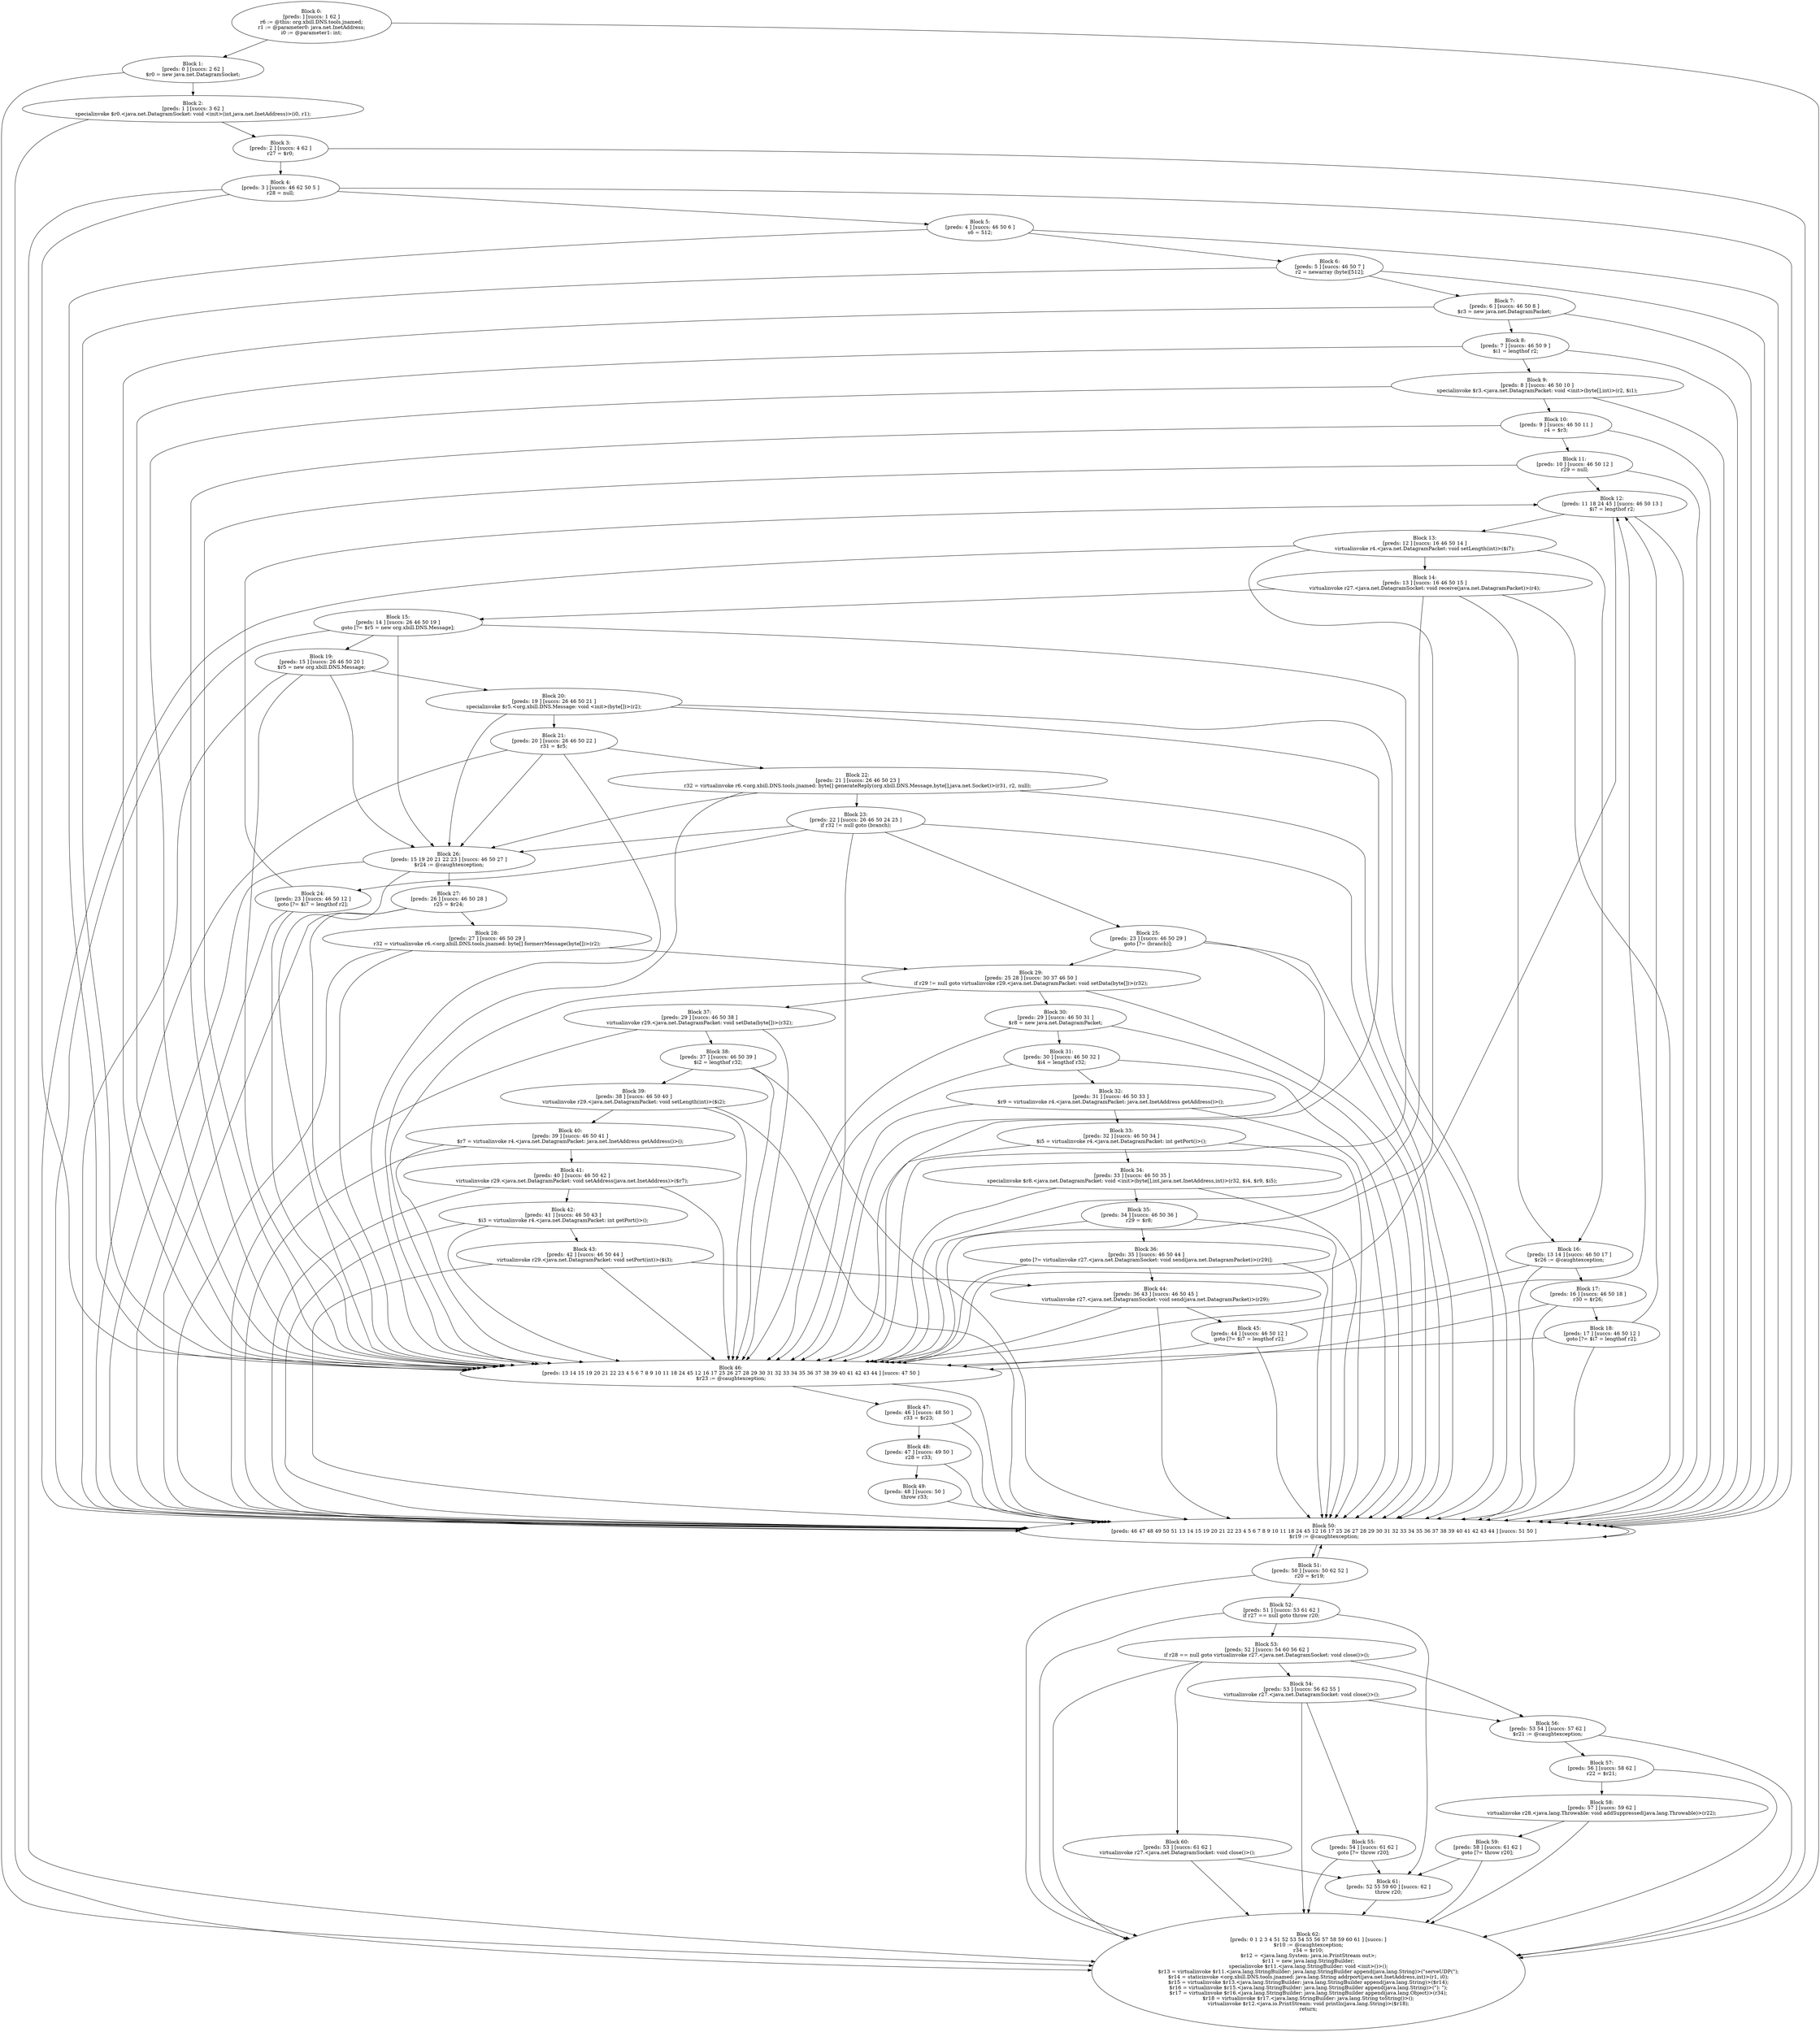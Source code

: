 digraph "unitGraph" {
    "Block 0:
[preds: ] [succs: 1 62 ]
r6 := @this: org.xbill.DNS.tools.jnamed;
r1 := @parameter0: java.net.InetAddress;
i0 := @parameter1: int;
"
    "Block 1:
[preds: 0 ] [succs: 2 62 ]
$r0 = new java.net.DatagramSocket;
"
    "Block 2:
[preds: 1 ] [succs: 3 62 ]
specialinvoke $r0.<java.net.DatagramSocket: void <init>(int,java.net.InetAddress)>(i0, r1);
"
    "Block 3:
[preds: 2 ] [succs: 4 62 ]
r27 = $r0;
"
    "Block 4:
[preds: 3 ] [succs: 46 62 50 5 ]
r28 = null;
"
    "Block 5:
[preds: 4 ] [succs: 46 50 6 ]
s6 = 512;
"
    "Block 6:
[preds: 5 ] [succs: 46 50 7 ]
r2 = newarray (byte)[512];
"
    "Block 7:
[preds: 6 ] [succs: 46 50 8 ]
$r3 = new java.net.DatagramPacket;
"
    "Block 8:
[preds: 7 ] [succs: 46 50 9 ]
$i1 = lengthof r2;
"
    "Block 9:
[preds: 8 ] [succs: 46 50 10 ]
specialinvoke $r3.<java.net.DatagramPacket: void <init>(byte[],int)>(r2, $i1);
"
    "Block 10:
[preds: 9 ] [succs: 46 50 11 ]
r4 = $r3;
"
    "Block 11:
[preds: 10 ] [succs: 46 50 12 ]
r29 = null;
"
    "Block 12:
[preds: 11 18 24 45 ] [succs: 46 50 13 ]
$i7 = lengthof r2;
"
    "Block 13:
[preds: 12 ] [succs: 16 46 50 14 ]
virtualinvoke r4.<java.net.DatagramPacket: void setLength(int)>($i7);
"
    "Block 14:
[preds: 13 ] [succs: 16 46 50 15 ]
virtualinvoke r27.<java.net.DatagramSocket: void receive(java.net.DatagramPacket)>(r4);
"
    "Block 15:
[preds: 14 ] [succs: 26 46 50 19 ]
goto [?= $r5 = new org.xbill.DNS.Message];
"
    "Block 16:
[preds: 13 14 ] [succs: 46 50 17 ]
$r26 := @caughtexception;
"
    "Block 17:
[preds: 16 ] [succs: 46 50 18 ]
r30 = $r26;
"
    "Block 18:
[preds: 17 ] [succs: 46 50 12 ]
goto [?= $i7 = lengthof r2];
"
    "Block 19:
[preds: 15 ] [succs: 26 46 50 20 ]
$r5 = new org.xbill.DNS.Message;
"
    "Block 20:
[preds: 19 ] [succs: 26 46 50 21 ]
specialinvoke $r5.<org.xbill.DNS.Message: void <init>(byte[])>(r2);
"
    "Block 21:
[preds: 20 ] [succs: 26 46 50 22 ]
r31 = $r5;
"
    "Block 22:
[preds: 21 ] [succs: 26 46 50 23 ]
r32 = virtualinvoke r6.<org.xbill.DNS.tools.jnamed: byte[] generateReply(org.xbill.DNS.Message,byte[],java.net.Socket)>(r31, r2, null);
"
    "Block 23:
[preds: 22 ] [succs: 26 46 50 24 25 ]
if r32 != null goto (branch);
"
    "Block 24:
[preds: 23 ] [succs: 46 50 12 ]
goto [?= $i7 = lengthof r2];
"
    "Block 25:
[preds: 23 ] [succs: 46 50 29 ]
goto [?= (branch)];
"
    "Block 26:
[preds: 15 19 20 21 22 23 ] [succs: 46 50 27 ]
$r24 := @caughtexception;
"
    "Block 27:
[preds: 26 ] [succs: 46 50 28 ]
r25 = $r24;
"
    "Block 28:
[preds: 27 ] [succs: 46 50 29 ]
r32 = virtualinvoke r6.<org.xbill.DNS.tools.jnamed: byte[] formerrMessage(byte[])>(r2);
"
    "Block 29:
[preds: 25 28 ] [succs: 30 37 46 50 ]
if r29 != null goto virtualinvoke r29.<java.net.DatagramPacket: void setData(byte[])>(r32);
"
    "Block 30:
[preds: 29 ] [succs: 46 50 31 ]
$r8 = new java.net.DatagramPacket;
"
    "Block 31:
[preds: 30 ] [succs: 46 50 32 ]
$i4 = lengthof r32;
"
    "Block 32:
[preds: 31 ] [succs: 46 50 33 ]
$r9 = virtualinvoke r4.<java.net.DatagramPacket: java.net.InetAddress getAddress()>();
"
    "Block 33:
[preds: 32 ] [succs: 46 50 34 ]
$i5 = virtualinvoke r4.<java.net.DatagramPacket: int getPort()>();
"
    "Block 34:
[preds: 33 ] [succs: 46 50 35 ]
specialinvoke $r8.<java.net.DatagramPacket: void <init>(byte[],int,java.net.InetAddress,int)>(r32, $i4, $r9, $i5);
"
    "Block 35:
[preds: 34 ] [succs: 46 50 36 ]
r29 = $r8;
"
    "Block 36:
[preds: 35 ] [succs: 46 50 44 ]
goto [?= virtualinvoke r27.<java.net.DatagramSocket: void send(java.net.DatagramPacket)>(r29)];
"
    "Block 37:
[preds: 29 ] [succs: 46 50 38 ]
virtualinvoke r29.<java.net.DatagramPacket: void setData(byte[])>(r32);
"
    "Block 38:
[preds: 37 ] [succs: 46 50 39 ]
$i2 = lengthof r32;
"
    "Block 39:
[preds: 38 ] [succs: 46 50 40 ]
virtualinvoke r29.<java.net.DatagramPacket: void setLength(int)>($i2);
"
    "Block 40:
[preds: 39 ] [succs: 46 50 41 ]
$r7 = virtualinvoke r4.<java.net.DatagramPacket: java.net.InetAddress getAddress()>();
"
    "Block 41:
[preds: 40 ] [succs: 46 50 42 ]
virtualinvoke r29.<java.net.DatagramPacket: void setAddress(java.net.InetAddress)>($r7);
"
    "Block 42:
[preds: 41 ] [succs: 46 50 43 ]
$i3 = virtualinvoke r4.<java.net.DatagramPacket: int getPort()>();
"
    "Block 43:
[preds: 42 ] [succs: 46 50 44 ]
virtualinvoke r29.<java.net.DatagramPacket: void setPort(int)>($i3);
"
    "Block 44:
[preds: 36 43 ] [succs: 46 50 45 ]
virtualinvoke r27.<java.net.DatagramSocket: void send(java.net.DatagramPacket)>(r29);
"
    "Block 45:
[preds: 44 ] [succs: 46 50 12 ]
goto [?= $i7 = lengthof r2];
"
    "Block 46:
[preds: 13 14 15 19 20 21 22 23 4 5 6 7 8 9 10 11 18 24 45 12 16 17 25 26 27 28 29 30 31 32 33 34 35 36 37 38 39 40 41 42 43 44 ] [succs: 47 50 ]
$r23 := @caughtexception;
"
    "Block 47:
[preds: 46 ] [succs: 48 50 ]
r33 = $r23;
"
    "Block 48:
[preds: 47 ] [succs: 49 50 ]
r28 = r33;
"
    "Block 49:
[preds: 48 ] [succs: 50 ]
throw r33;
"
    "Block 50:
[preds: 46 47 48 49 50 51 13 14 15 19 20 21 22 23 4 5 6 7 8 9 10 11 18 24 45 12 16 17 25 26 27 28 29 30 31 32 33 34 35 36 37 38 39 40 41 42 43 44 ] [succs: 51 50 ]
$r19 := @caughtexception;
"
    "Block 51:
[preds: 50 ] [succs: 50 62 52 ]
r20 = $r19;
"
    "Block 52:
[preds: 51 ] [succs: 53 61 62 ]
if r27 == null goto throw r20;
"
    "Block 53:
[preds: 52 ] [succs: 54 60 56 62 ]
if r28 == null goto virtualinvoke r27.<java.net.DatagramSocket: void close()>();
"
    "Block 54:
[preds: 53 ] [succs: 56 62 55 ]
virtualinvoke r27.<java.net.DatagramSocket: void close()>();
"
    "Block 55:
[preds: 54 ] [succs: 61 62 ]
goto [?= throw r20];
"
    "Block 56:
[preds: 53 54 ] [succs: 57 62 ]
$r21 := @caughtexception;
"
    "Block 57:
[preds: 56 ] [succs: 58 62 ]
r22 = $r21;
"
    "Block 58:
[preds: 57 ] [succs: 59 62 ]
virtualinvoke r28.<java.lang.Throwable: void addSuppressed(java.lang.Throwable)>(r22);
"
    "Block 59:
[preds: 58 ] [succs: 61 62 ]
goto [?= throw r20];
"
    "Block 60:
[preds: 53 ] [succs: 61 62 ]
virtualinvoke r27.<java.net.DatagramSocket: void close()>();
"
    "Block 61:
[preds: 52 55 59 60 ] [succs: 62 ]
throw r20;
"
    "Block 62:
[preds: 0 1 2 3 4 51 52 53 54 55 56 57 58 59 60 61 ] [succs: ]
$r10 := @caughtexception;
r34 = $r10;
$r12 = <java.lang.System: java.io.PrintStream out>;
$r11 = new java.lang.StringBuilder;
specialinvoke $r11.<java.lang.StringBuilder: void <init>()>();
$r13 = virtualinvoke $r11.<java.lang.StringBuilder: java.lang.StringBuilder append(java.lang.String)>(\"serveUDP(\");
$r14 = staticinvoke <org.xbill.DNS.tools.jnamed: java.lang.String addrport(java.net.InetAddress,int)>(r1, i0);
$r15 = virtualinvoke $r13.<java.lang.StringBuilder: java.lang.StringBuilder append(java.lang.String)>($r14);
$r16 = virtualinvoke $r15.<java.lang.StringBuilder: java.lang.StringBuilder append(java.lang.String)>(\"): \");
$r17 = virtualinvoke $r16.<java.lang.StringBuilder: java.lang.StringBuilder append(java.lang.Object)>(r34);
$r18 = virtualinvoke $r17.<java.lang.StringBuilder: java.lang.String toString()>();
virtualinvoke $r12.<java.io.PrintStream: void println(java.lang.String)>($r18);
return;
"
    "Block 0:
[preds: ] [succs: 1 62 ]
r6 := @this: org.xbill.DNS.tools.jnamed;
r1 := @parameter0: java.net.InetAddress;
i0 := @parameter1: int;
"->"Block 1:
[preds: 0 ] [succs: 2 62 ]
$r0 = new java.net.DatagramSocket;
";
    "Block 0:
[preds: ] [succs: 1 62 ]
r6 := @this: org.xbill.DNS.tools.jnamed;
r1 := @parameter0: java.net.InetAddress;
i0 := @parameter1: int;
"->"Block 62:
[preds: 0 1 2 3 4 51 52 53 54 55 56 57 58 59 60 61 ] [succs: ]
$r10 := @caughtexception;
r34 = $r10;
$r12 = <java.lang.System: java.io.PrintStream out>;
$r11 = new java.lang.StringBuilder;
specialinvoke $r11.<java.lang.StringBuilder: void <init>()>();
$r13 = virtualinvoke $r11.<java.lang.StringBuilder: java.lang.StringBuilder append(java.lang.String)>(\"serveUDP(\");
$r14 = staticinvoke <org.xbill.DNS.tools.jnamed: java.lang.String addrport(java.net.InetAddress,int)>(r1, i0);
$r15 = virtualinvoke $r13.<java.lang.StringBuilder: java.lang.StringBuilder append(java.lang.String)>($r14);
$r16 = virtualinvoke $r15.<java.lang.StringBuilder: java.lang.StringBuilder append(java.lang.String)>(\"): \");
$r17 = virtualinvoke $r16.<java.lang.StringBuilder: java.lang.StringBuilder append(java.lang.Object)>(r34);
$r18 = virtualinvoke $r17.<java.lang.StringBuilder: java.lang.String toString()>();
virtualinvoke $r12.<java.io.PrintStream: void println(java.lang.String)>($r18);
return;
";
    "Block 1:
[preds: 0 ] [succs: 2 62 ]
$r0 = new java.net.DatagramSocket;
"->"Block 2:
[preds: 1 ] [succs: 3 62 ]
specialinvoke $r0.<java.net.DatagramSocket: void <init>(int,java.net.InetAddress)>(i0, r1);
";
    "Block 1:
[preds: 0 ] [succs: 2 62 ]
$r0 = new java.net.DatagramSocket;
"->"Block 62:
[preds: 0 1 2 3 4 51 52 53 54 55 56 57 58 59 60 61 ] [succs: ]
$r10 := @caughtexception;
r34 = $r10;
$r12 = <java.lang.System: java.io.PrintStream out>;
$r11 = new java.lang.StringBuilder;
specialinvoke $r11.<java.lang.StringBuilder: void <init>()>();
$r13 = virtualinvoke $r11.<java.lang.StringBuilder: java.lang.StringBuilder append(java.lang.String)>(\"serveUDP(\");
$r14 = staticinvoke <org.xbill.DNS.tools.jnamed: java.lang.String addrport(java.net.InetAddress,int)>(r1, i0);
$r15 = virtualinvoke $r13.<java.lang.StringBuilder: java.lang.StringBuilder append(java.lang.String)>($r14);
$r16 = virtualinvoke $r15.<java.lang.StringBuilder: java.lang.StringBuilder append(java.lang.String)>(\"): \");
$r17 = virtualinvoke $r16.<java.lang.StringBuilder: java.lang.StringBuilder append(java.lang.Object)>(r34);
$r18 = virtualinvoke $r17.<java.lang.StringBuilder: java.lang.String toString()>();
virtualinvoke $r12.<java.io.PrintStream: void println(java.lang.String)>($r18);
return;
";
    "Block 2:
[preds: 1 ] [succs: 3 62 ]
specialinvoke $r0.<java.net.DatagramSocket: void <init>(int,java.net.InetAddress)>(i0, r1);
"->"Block 3:
[preds: 2 ] [succs: 4 62 ]
r27 = $r0;
";
    "Block 2:
[preds: 1 ] [succs: 3 62 ]
specialinvoke $r0.<java.net.DatagramSocket: void <init>(int,java.net.InetAddress)>(i0, r1);
"->"Block 62:
[preds: 0 1 2 3 4 51 52 53 54 55 56 57 58 59 60 61 ] [succs: ]
$r10 := @caughtexception;
r34 = $r10;
$r12 = <java.lang.System: java.io.PrintStream out>;
$r11 = new java.lang.StringBuilder;
specialinvoke $r11.<java.lang.StringBuilder: void <init>()>();
$r13 = virtualinvoke $r11.<java.lang.StringBuilder: java.lang.StringBuilder append(java.lang.String)>(\"serveUDP(\");
$r14 = staticinvoke <org.xbill.DNS.tools.jnamed: java.lang.String addrport(java.net.InetAddress,int)>(r1, i0);
$r15 = virtualinvoke $r13.<java.lang.StringBuilder: java.lang.StringBuilder append(java.lang.String)>($r14);
$r16 = virtualinvoke $r15.<java.lang.StringBuilder: java.lang.StringBuilder append(java.lang.String)>(\"): \");
$r17 = virtualinvoke $r16.<java.lang.StringBuilder: java.lang.StringBuilder append(java.lang.Object)>(r34);
$r18 = virtualinvoke $r17.<java.lang.StringBuilder: java.lang.String toString()>();
virtualinvoke $r12.<java.io.PrintStream: void println(java.lang.String)>($r18);
return;
";
    "Block 3:
[preds: 2 ] [succs: 4 62 ]
r27 = $r0;
"->"Block 4:
[preds: 3 ] [succs: 46 62 50 5 ]
r28 = null;
";
    "Block 3:
[preds: 2 ] [succs: 4 62 ]
r27 = $r0;
"->"Block 62:
[preds: 0 1 2 3 4 51 52 53 54 55 56 57 58 59 60 61 ] [succs: ]
$r10 := @caughtexception;
r34 = $r10;
$r12 = <java.lang.System: java.io.PrintStream out>;
$r11 = new java.lang.StringBuilder;
specialinvoke $r11.<java.lang.StringBuilder: void <init>()>();
$r13 = virtualinvoke $r11.<java.lang.StringBuilder: java.lang.StringBuilder append(java.lang.String)>(\"serveUDP(\");
$r14 = staticinvoke <org.xbill.DNS.tools.jnamed: java.lang.String addrport(java.net.InetAddress,int)>(r1, i0);
$r15 = virtualinvoke $r13.<java.lang.StringBuilder: java.lang.StringBuilder append(java.lang.String)>($r14);
$r16 = virtualinvoke $r15.<java.lang.StringBuilder: java.lang.StringBuilder append(java.lang.String)>(\"): \");
$r17 = virtualinvoke $r16.<java.lang.StringBuilder: java.lang.StringBuilder append(java.lang.Object)>(r34);
$r18 = virtualinvoke $r17.<java.lang.StringBuilder: java.lang.String toString()>();
virtualinvoke $r12.<java.io.PrintStream: void println(java.lang.String)>($r18);
return;
";
    "Block 4:
[preds: 3 ] [succs: 46 62 50 5 ]
r28 = null;
"->"Block 46:
[preds: 13 14 15 19 20 21 22 23 4 5 6 7 8 9 10 11 18 24 45 12 16 17 25 26 27 28 29 30 31 32 33 34 35 36 37 38 39 40 41 42 43 44 ] [succs: 47 50 ]
$r23 := @caughtexception;
";
    "Block 4:
[preds: 3 ] [succs: 46 62 50 5 ]
r28 = null;
"->"Block 62:
[preds: 0 1 2 3 4 51 52 53 54 55 56 57 58 59 60 61 ] [succs: ]
$r10 := @caughtexception;
r34 = $r10;
$r12 = <java.lang.System: java.io.PrintStream out>;
$r11 = new java.lang.StringBuilder;
specialinvoke $r11.<java.lang.StringBuilder: void <init>()>();
$r13 = virtualinvoke $r11.<java.lang.StringBuilder: java.lang.StringBuilder append(java.lang.String)>(\"serveUDP(\");
$r14 = staticinvoke <org.xbill.DNS.tools.jnamed: java.lang.String addrport(java.net.InetAddress,int)>(r1, i0);
$r15 = virtualinvoke $r13.<java.lang.StringBuilder: java.lang.StringBuilder append(java.lang.String)>($r14);
$r16 = virtualinvoke $r15.<java.lang.StringBuilder: java.lang.StringBuilder append(java.lang.String)>(\"): \");
$r17 = virtualinvoke $r16.<java.lang.StringBuilder: java.lang.StringBuilder append(java.lang.Object)>(r34);
$r18 = virtualinvoke $r17.<java.lang.StringBuilder: java.lang.String toString()>();
virtualinvoke $r12.<java.io.PrintStream: void println(java.lang.String)>($r18);
return;
";
    "Block 4:
[preds: 3 ] [succs: 46 62 50 5 ]
r28 = null;
"->"Block 50:
[preds: 46 47 48 49 50 51 13 14 15 19 20 21 22 23 4 5 6 7 8 9 10 11 18 24 45 12 16 17 25 26 27 28 29 30 31 32 33 34 35 36 37 38 39 40 41 42 43 44 ] [succs: 51 50 ]
$r19 := @caughtexception;
";
    "Block 4:
[preds: 3 ] [succs: 46 62 50 5 ]
r28 = null;
"->"Block 5:
[preds: 4 ] [succs: 46 50 6 ]
s6 = 512;
";
    "Block 5:
[preds: 4 ] [succs: 46 50 6 ]
s6 = 512;
"->"Block 46:
[preds: 13 14 15 19 20 21 22 23 4 5 6 7 8 9 10 11 18 24 45 12 16 17 25 26 27 28 29 30 31 32 33 34 35 36 37 38 39 40 41 42 43 44 ] [succs: 47 50 ]
$r23 := @caughtexception;
";
    "Block 5:
[preds: 4 ] [succs: 46 50 6 ]
s6 = 512;
"->"Block 50:
[preds: 46 47 48 49 50 51 13 14 15 19 20 21 22 23 4 5 6 7 8 9 10 11 18 24 45 12 16 17 25 26 27 28 29 30 31 32 33 34 35 36 37 38 39 40 41 42 43 44 ] [succs: 51 50 ]
$r19 := @caughtexception;
";
    "Block 5:
[preds: 4 ] [succs: 46 50 6 ]
s6 = 512;
"->"Block 6:
[preds: 5 ] [succs: 46 50 7 ]
r2 = newarray (byte)[512];
";
    "Block 6:
[preds: 5 ] [succs: 46 50 7 ]
r2 = newarray (byte)[512];
"->"Block 46:
[preds: 13 14 15 19 20 21 22 23 4 5 6 7 8 9 10 11 18 24 45 12 16 17 25 26 27 28 29 30 31 32 33 34 35 36 37 38 39 40 41 42 43 44 ] [succs: 47 50 ]
$r23 := @caughtexception;
";
    "Block 6:
[preds: 5 ] [succs: 46 50 7 ]
r2 = newarray (byte)[512];
"->"Block 50:
[preds: 46 47 48 49 50 51 13 14 15 19 20 21 22 23 4 5 6 7 8 9 10 11 18 24 45 12 16 17 25 26 27 28 29 30 31 32 33 34 35 36 37 38 39 40 41 42 43 44 ] [succs: 51 50 ]
$r19 := @caughtexception;
";
    "Block 6:
[preds: 5 ] [succs: 46 50 7 ]
r2 = newarray (byte)[512];
"->"Block 7:
[preds: 6 ] [succs: 46 50 8 ]
$r3 = new java.net.DatagramPacket;
";
    "Block 7:
[preds: 6 ] [succs: 46 50 8 ]
$r3 = new java.net.DatagramPacket;
"->"Block 46:
[preds: 13 14 15 19 20 21 22 23 4 5 6 7 8 9 10 11 18 24 45 12 16 17 25 26 27 28 29 30 31 32 33 34 35 36 37 38 39 40 41 42 43 44 ] [succs: 47 50 ]
$r23 := @caughtexception;
";
    "Block 7:
[preds: 6 ] [succs: 46 50 8 ]
$r3 = new java.net.DatagramPacket;
"->"Block 50:
[preds: 46 47 48 49 50 51 13 14 15 19 20 21 22 23 4 5 6 7 8 9 10 11 18 24 45 12 16 17 25 26 27 28 29 30 31 32 33 34 35 36 37 38 39 40 41 42 43 44 ] [succs: 51 50 ]
$r19 := @caughtexception;
";
    "Block 7:
[preds: 6 ] [succs: 46 50 8 ]
$r3 = new java.net.DatagramPacket;
"->"Block 8:
[preds: 7 ] [succs: 46 50 9 ]
$i1 = lengthof r2;
";
    "Block 8:
[preds: 7 ] [succs: 46 50 9 ]
$i1 = lengthof r2;
"->"Block 46:
[preds: 13 14 15 19 20 21 22 23 4 5 6 7 8 9 10 11 18 24 45 12 16 17 25 26 27 28 29 30 31 32 33 34 35 36 37 38 39 40 41 42 43 44 ] [succs: 47 50 ]
$r23 := @caughtexception;
";
    "Block 8:
[preds: 7 ] [succs: 46 50 9 ]
$i1 = lengthof r2;
"->"Block 50:
[preds: 46 47 48 49 50 51 13 14 15 19 20 21 22 23 4 5 6 7 8 9 10 11 18 24 45 12 16 17 25 26 27 28 29 30 31 32 33 34 35 36 37 38 39 40 41 42 43 44 ] [succs: 51 50 ]
$r19 := @caughtexception;
";
    "Block 8:
[preds: 7 ] [succs: 46 50 9 ]
$i1 = lengthof r2;
"->"Block 9:
[preds: 8 ] [succs: 46 50 10 ]
specialinvoke $r3.<java.net.DatagramPacket: void <init>(byte[],int)>(r2, $i1);
";
    "Block 9:
[preds: 8 ] [succs: 46 50 10 ]
specialinvoke $r3.<java.net.DatagramPacket: void <init>(byte[],int)>(r2, $i1);
"->"Block 46:
[preds: 13 14 15 19 20 21 22 23 4 5 6 7 8 9 10 11 18 24 45 12 16 17 25 26 27 28 29 30 31 32 33 34 35 36 37 38 39 40 41 42 43 44 ] [succs: 47 50 ]
$r23 := @caughtexception;
";
    "Block 9:
[preds: 8 ] [succs: 46 50 10 ]
specialinvoke $r3.<java.net.DatagramPacket: void <init>(byte[],int)>(r2, $i1);
"->"Block 50:
[preds: 46 47 48 49 50 51 13 14 15 19 20 21 22 23 4 5 6 7 8 9 10 11 18 24 45 12 16 17 25 26 27 28 29 30 31 32 33 34 35 36 37 38 39 40 41 42 43 44 ] [succs: 51 50 ]
$r19 := @caughtexception;
";
    "Block 9:
[preds: 8 ] [succs: 46 50 10 ]
specialinvoke $r3.<java.net.DatagramPacket: void <init>(byte[],int)>(r2, $i1);
"->"Block 10:
[preds: 9 ] [succs: 46 50 11 ]
r4 = $r3;
";
    "Block 10:
[preds: 9 ] [succs: 46 50 11 ]
r4 = $r3;
"->"Block 46:
[preds: 13 14 15 19 20 21 22 23 4 5 6 7 8 9 10 11 18 24 45 12 16 17 25 26 27 28 29 30 31 32 33 34 35 36 37 38 39 40 41 42 43 44 ] [succs: 47 50 ]
$r23 := @caughtexception;
";
    "Block 10:
[preds: 9 ] [succs: 46 50 11 ]
r4 = $r3;
"->"Block 50:
[preds: 46 47 48 49 50 51 13 14 15 19 20 21 22 23 4 5 6 7 8 9 10 11 18 24 45 12 16 17 25 26 27 28 29 30 31 32 33 34 35 36 37 38 39 40 41 42 43 44 ] [succs: 51 50 ]
$r19 := @caughtexception;
";
    "Block 10:
[preds: 9 ] [succs: 46 50 11 ]
r4 = $r3;
"->"Block 11:
[preds: 10 ] [succs: 46 50 12 ]
r29 = null;
";
    "Block 11:
[preds: 10 ] [succs: 46 50 12 ]
r29 = null;
"->"Block 46:
[preds: 13 14 15 19 20 21 22 23 4 5 6 7 8 9 10 11 18 24 45 12 16 17 25 26 27 28 29 30 31 32 33 34 35 36 37 38 39 40 41 42 43 44 ] [succs: 47 50 ]
$r23 := @caughtexception;
";
    "Block 11:
[preds: 10 ] [succs: 46 50 12 ]
r29 = null;
"->"Block 50:
[preds: 46 47 48 49 50 51 13 14 15 19 20 21 22 23 4 5 6 7 8 9 10 11 18 24 45 12 16 17 25 26 27 28 29 30 31 32 33 34 35 36 37 38 39 40 41 42 43 44 ] [succs: 51 50 ]
$r19 := @caughtexception;
";
    "Block 11:
[preds: 10 ] [succs: 46 50 12 ]
r29 = null;
"->"Block 12:
[preds: 11 18 24 45 ] [succs: 46 50 13 ]
$i7 = lengthof r2;
";
    "Block 12:
[preds: 11 18 24 45 ] [succs: 46 50 13 ]
$i7 = lengthof r2;
"->"Block 46:
[preds: 13 14 15 19 20 21 22 23 4 5 6 7 8 9 10 11 18 24 45 12 16 17 25 26 27 28 29 30 31 32 33 34 35 36 37 38 39 40 41 42 43 44 ] [succs: 47 50 ]
$r23 := @caughtexception;
";
    "Block 12:
[preds: 11 18 24 45 ] [succs: 46 50 13 ]
$i7 = lengthof r2;
"->"Block 50:
[preds: 46 47 48 49 50 51 13 14 15 19 20 21 22 23 4 5 6 7 8 9 10 11 18 24 45 12 16 17 25 26 27 28 29 30 31 32 33 34 35 36 37 38 39 40 41 42 43 44 ] [succs: 51 50 ]
$r19 := @caughtexception;
";
    "Block 12:
[preds: 11 18 24 45 ] [succs: 46 50 13 ]
$i7 = lengthof r2;
"->"Block 13:
[preds: 12 ] [succs: 16 46 50 14 ]
virtualinvoke r4.<java.net.DatagramPacket: void setLength(int)>($i7);
";
    "Block 13:
[preds: 12 ] [succs: 16 46 50 14 ]
virtualinvoke r4.<java.net.DatagramPacket: void setLength(int)>($i7);
"->"Block 16:
[preds: 13 14 ] [succs: 46 50 17 ]
$r26 := @caughtexception;
";
    "Block 13:
[preds: 12 ] [succs: 16 46 50 14 ]
virtualinvoke r4.<java.net.DatagramPacket: void setLength(int)>($i7);
"->"Block 46:
[preds: 13 14 15 19 20 21 22 23 4 5 6 7 8 9 10 11 18 24 45 12 16 17 25 26 27 28 29 30 31 32 33 34 35 36 37 38 39 40 41 42 43 44 ] [succs: 47 50 ]
$r23 := @caughtexception;
";
    "Block 13:
[preds: 12 ] [succs: 16 46 50 14 ]
virtualinvoke r4.<java.net.DatagramPacket: void setLength(int)>($i7);
"->"Block 50:
[preds: 46 47 48 49 50 51 13 14 15 19 20 21 22 23 4 5 6 7 8 9 10 11 18 24 45 12 16 17 25 26 27 28 29 30 31 32 33 34 35 36 37 38 39 40 41 42 43 44 ] [succs: 51 50 ]
$r19 := @caughtexception;
";
    "Block 13:
[preds: 12 ] [succs: 16 46 50 14 ]
virtualinvoke r4.<java.net.DatagramPacket: void setLength(int)>($i7);
"->"Block 14:
[preds: 13 ] [succs: 16 46 50 15 ]
virtualinvoke r27.<java.net.DatagramSocket: void receive(java.net.DatagramPacket)>(r4);
";
    "Block 14:
[preds: 13 ] [succs: 16 46 50 15 ]
virtualinvoke r27.<java.net.DatagramSocket: void receive(java.net.DatagramPacket)>(r4);
"->"Block 16:
[preds: 13 14 ] [succs: 46 50 17 ]
$r26 := @caughtexception;
";
    "Block 14:
[preds: 13 ] [succs: 16 46 50 15 ]
virtualinvoke r27.<java.net.DatagramSocket: void receive(java.net.DatagramPacket)>(r4);
"->"Block 46:
[preds: 13 14 15 19 20 21 22 23 4 5 6 7 8 9 10 11 18 24 45 12 16 17 25 26 27 28 29 30 31 32 33 34 35 36 37 38 39 40 41 42 43 44 ] [succs: 47 50 ]
$r23 := @caughtexception;
";
    "Block 14:
[preds: 13 ] [succs: 16 46 50 15 ]
virtualinvoke r27.<java.net.DatagramSocket: void receive(java.net.DatagramPacket)>(r4);
"->"Block 50:
[preds: 46 47 48 49 50 51 13 14 15 19 20 21 22 23 4 5 6 7 8 9 10 11 18 24 45 12 16 17 25 26 27 28 29 30 31 32 33 34 35 36 37 38 39 40 41 42 43 44 ] [succs: 51 50 ]
$r19 := @caughtexception;
";
    "Block 14:
[preds: 13 ] [succs: 16 46 50 15 ]
virtualinvoke r27.<java.net.DatagramSocket: void receive(java.net.DatagramPacket)>(r4);
"->"Block 15:
[preds: 14 ] [succs: 26 46 50 19 ]
goto [?= $r5 = new org.xbill.DNS.Message];
";
    "Block 15:
[preds: 14 ] [succs: 26 46 50 19 ]
goto [?= $r5 = new org.xbill.DNS.Message];
"->"Block 26:
[preds: 15 19 20 21 22 23 ] [succs: 46 50 27 ]
$r24 := @caughtexception;
";
    "Block 15:
[preds: 14 ] [succs: 26 46 50 19 ]
goto [?= $r5 = new org.xbill.DNS.Message];
"->"Block 46:
[preds: 13 14 15 19 20 21 22 23 4 5 6 7 8 9 10 11 18 24 45 12 16 17 25 26 27 28 29 30 31 32 33 34 35 36 37 38 39 40 41 42 43 44 ] [succs: 47 50 ]
$r23 := @caughtexception;
";
    "Block 15:
[preds: 14 ] [succs: 26 46 50 19 ]
goto [?= $r5 = new org.xbill.DNS.Message];
"->"Block 50:
[preds: 46 47 48 49 50 51 13 14 15 19 20 21 22 23 4 5 6 7 8 9 10 11 18 24 45 12 16 17 25 26 27 28 29 30 31 32 33 34 35 36 37 38 39 40 41 42 43 44 ] [succs: 51 50 ]
$r19 := @caughtexception;
";
    "Block 15:
[preds: 14 ] [succs: 26 46 50 19 ]
goto [?= $r5 = new org.xbill.DNS.Message];
"->"Block 19:
[preds: 15 ] [succs: 26 46 50 20 ]
$r5 = new org.xbill.DNS.Message;
";
    "Block 16:
[preds: 13 14 ] [succs: 46 50 17 ]
$r26 := @caughtexception;
"->"Block 46:
[preds: 13 14 15 19 20 21 22 23 4 5 6 7 8 9 10 11 18 24 45 12 16 17 25 26 27 28 29 30 31 32 33 34 35 36 37 38 39 40 41 42 43 44 ] [succs: 47 50 ]
$r23 := @caughtexception;
";
    "Block 16:
[preds: 13 14 ] [succs: 46 50 17 ]
$r26 := @caughtexception;
"->"Block 50:
[preds: 46 47 48 49 50 51 13 14 15 19 20 21 22 23 4 5 6 7 8 9 10 11 18 24 45 12 16 17 25 26 27 28 29 30 31 32 33 34 35 36 37 38 39 40 41 42 43 44 ] [succs: 51 50 ]
$r19 := @caughtexception;
";
    "Block 16:
[preds: 13 14 ] [succs: 46 50 17 ]
$r26 := @caughtexception;
"->"Block 17:
[preds: 16 ] [succs: 46 50 18 ]
r30 = $r26;
";
    "Block 17:
[preds: 16 ] [succs: 46 50 18 ]
r30 = $r26;
"->"Block 46:
[preds: 13 14 15 19 20 21 22 23 4 5 6 7 8 9 10 11 18 24 45 12 16 17 25 26 27 28 29 30 31 32 33 34 35 36 37 38 39 40 41 42 43 44 ] [succs: 47 50 ]
$r23 := @caughtexception;
";
    "Block 17:
[preds: 16 ] [succs: 46 50 18 ]
r30 = $r26;
"->"Block 50:
[preds: 46 47 48 49 50 51 13 14 15 19 20 21 22 23 4 5 6 7 8 9 10 11 18 24 45 12 16 17 25 26 27 28 29 30 31 32 33 34 35 36 37 38 39 40 41 42 43 44 ] [succs: 51 50 ]
$r19 := @caughtexception;
";
    "Block 17:
[preds: 16 ] [succs: 46 50 18 ]
r30 = $r26;
"->"Block 18:
[preds: 17 ] [succs: 46 50 12 ]
goto [?= $i7 = lengthof r2];
";
    "Block 18:
[preds: 17 ] [succs: 46 50 12 ]
goto [?= $i7 = lengthof r2];
"->"Block 46:
[preds: 13 14 15 19 20 21 22 23 4 5 6 7 8 9 10 11 18 24 45 12 16 17 25 26 27 28 29 30 31 32 33 34 35 36 37 38 39 40 41 42 43 44 ] [succs: 47 50 ]
$r23 := @caughtexception;
";
    "Block 18:
[preds: 17 ] [succs: 46 50 12 ]
goto [?= $i7 = lengthof r2];
"->"Block 50:
[preds: 46 47 48 49 50 51 13 14 15 19 20 21 22 23 4 5 6 7 8 9 10 11 18 24 45 12 16 17 25 26 27 28 29 30 31 32 33 34 35 36 37 38 39 40 41 42 43 44 ] [succs: 51 50 ]
$r19 := @caughtexception;
";
    "Block 18:
[preds: 17 ] [succs: 46 50 12 ]
goto [?= $i7 = lengthof r2];
"->"Block 12:
[preds: 11 18 24 45 ] [succs: 46 50 13 ]
$i7 = lengthof r2;
";
    "Block 19:
[preds: 15 ] [succs: 26 46 50 20 ]
$r5 = new org.xbill.DNS.Message;
"->"Block 26:
[preds: 15 19 20 21 22 23 ] [succs: 46 50 27 ]
$r24 := @caughtexception;
";
    "Block 19:
[preds: 15 ] [succs: 26 46 50 20 ]
$r5 = new org.xbill.DNS.Message;
"->"Block 46:
[preds: 13 14 15 19 20 21 22 23 4 5 6 7 8 9 10 11 18 24 45 12 16 17 25 26 27 28 29 30 31 32 33 34 35 36 37 38 39 40 41 42 43 44 ] [succs: 47 50 ]
$r23 := @caughtexception;
";
    "Block 19:
[preds: 15 ] [succs: 26 46 50 20 ]
$r5 = new org.xbill.DNS.Message;
"->"Block 50:
[preds: 46 47 48 49 50 51 13 14 15 19 20 21 22 23 4 5 6 7 8 9 10 11 18 24 45 12 16 17 25 26 27 28 29 30 31 32 33 34 35 36 37 38 39 40 41 42 43 44 ] [succs: 51 50 ]
$r19 := @caughtexception;
";
    "Block 19:
[preds: 15 ] [succs: 26 46 50 20 ]
$r5 = new org.xbill.DNS.Message;
"->"Block 20:
[preds: 19 ] [succs: 26 46 50 21 ]
specialinvoke $r5.<org.xbill.DNS.Message: void <init>(byte[])>(r2);
";
    "Block 20:
[preds: 19 ] [succs: 26 46 50 21 ]
specialinvoke $r5.<org.xbill.DNS.Message: void <init>(byte[])>(r2);
"->"Block 26:
[preds: 15 19 20 21 22 23 ] [succs: 46 50 27 ]
$r24 := @caughtexception;
";
    "Block 20:
[preds: 19 ] [succs: 26 46 50 21 ]
specialinvoke $r5.<org.xbill.DNS.Message: void <init>(byte[])>(r2);
"->"Block 46:
[preds: 13 14 15 19 20 21 22 23 4 5 6 7 8 9 10 11 18 24 45 12 16 17 25 26 27 28 29 30 31 32 33 34 35 36 37 38 39 40 41 42 43 44 ] [succs: 47 50 ]
$r23 := @caughtexception;
";
    "Block 20:
[preds: 19 ] [succs: 26 46 50 21 ]
specialinvoke $r5.<org.xbill.DNS.Message: void <init>(byte[])>(r2);
"->"Block 50:
[preds: 46 47 48 49 50 51 13 14 15 19 20 21 22 23 4 5 6 7 8 9 10 11 18 24 45 12 16 17 25 26 27 28 29 30 31 32 33 34 35 36 37 38 39 40 41 42 43 44 ] [succs: 51 50 ]
$r19 := @caughtexception;
";
    "Block 20:
[preds: 19 ] [succs: 26 46 50 21 ]
specialinvoke $r5.<org.xbill.DNS.Message: void <init>(byte[])>(r2);
"->"Block 21:
[preds: 20 ] [succs: 26 46 50 22 ]
r31 = $r5;
";
    "Block 21:
[preds: 20 ] [succs: 26 46 50 22 ]
r31 = $r5;
"->"Block 26:
[preds: 15 19 20 21 22 23 ] [succs: 46 50 27 ]
$r24 := @caughtexception;
";
    "Block 21:
[preds: 20 ] [succs: 26 46 50 22 ]
r31 = $r5;
"->"Block 46:
[preds: 13 14 15 19 20 21 22 23 4 5 6 7 8 9 10 11 18 24 45 12 16 17 25 26 27 28 29 30 31 32 33 34 35 36 37 38 39 40 41 42 43 44 ] [succs: 47 50 ]
$r23 := @caughtexception;
";
    "Block 21:
[preds: 20 ] [succs: 26 46 50 22 ]
r31 = $r5;
"->"Block 50:
[preds: 46 47 48 49 50 51 13 14 15 19 20 21 22 23 4 5 6 7 8 9 10 11 18 24 45 12 16 17 25 26 27 28 29 30 31 32 33 34 35 36 37 38 39 40 41 42 43 44 ] [succs: 51 50 ]
$r19 := @caughtexception;
";
    "Block 21:
[preds: 20 ] [succs: 26 46 50 22 ]
r31 = $r5;
"->"Block 22:
[preds: 21 ] [succs: 26 46 50 23 ]
r32 = virtualinvoke r6.<org.xbill.DNS.tools.jnamed: byte[] generateReply(org.xbill.DNS.Message,byte[],java.net.Socket)>(r31, r2, null);
";
    "Block 22:
[preds: 21 ] [succs: 26 46 50 23 ]
r32 = virtualinvoke r6.<org.xbill.DNS.tools.jnamed: byte[] generateReply(org.xbill.DNS.Message,byte[],java.net.Socket)>(r31, r2, null);
"->"Block 26:
[preds: 15 19 20 21 22 23 ] [succs: 46 50 27 ]
$r24 := @caughtexception;
";
    "Block 22:
[preds: 21 ] [succs: 26 46 50 23 ]
r32 = virtualinvoke r6.<org.xbill.DNS.tools.jnamed: byte[] generateReply(org.xbill.DNS.Message,byte[],java.net.Socket)>(r31, r2, null);
"->"Block 46:
[preds: 13 14 15 19 20 21 22 23 4 5 6 7 8 9 10 11 18 24 45 12 16 17 25 26 27 28 29 30 31 32 33 34 35 36 37 38 39 40 41 42 43 44 ] [succs: 47 50 ]
$r23 := @caughtexception;
";
    "Block 22:
[preds: 21 ] [succs: 26 46 50 23 ]
r32 = virtualinvoke r6.<org.xbill.DNS.tools.jnamed: byte[] generateReply(org.xbill.DNS.Message,byte[],java.net.Socket)>(r31, r2, null);
"->"Block 50:
[preds: 46 47 48 49 50 51 13 14 15 19 20 21 22 23 4 5 6 7 8 9 10 11 18 24 45 12 16 17 25 26 27 28 29 30 31 32 33 34 35 36 37 38 39 40 41 42 43 44 ] [succs: 51 50 ]
$r19 := @caughtexception;
";
    "Block 22:
[preds: 21 ] [succs: 26 46 50 23 ]
r32 = virtualinvoke r6.<org.xbill.DNS.tools.jnamed: byte[] generateReply(org.xbill.DNS.Message,byte[],java.net.Socket)>(r31, r2, null);
"->"Block 23:
[preds: 22 ] [succs: 26 46 50 24 25 ]
if r32 != null goto (branch);
";
    "Block 23:
[preds: 22 ] [succs: 26 46 50 24 25 ]
if r32 != null goto (branch);
"->"Block 26:
[preds: 15 19 20 21 22 23 ] [succs: 46 50 27 ]
$r24 := @caughtexception;
";
    "Block 23:
[preds: 22 ] [succs: 26 46 50 24 25 ]
if r32 != null goto (branch);
"->"Block 46:
[preds: 13 14 15 19 20 21 22 23 4 5 6 7 8 9 10 11 18 24 45 12 16 17 25 26 27 28 29 30 31 32 33 34 35 36 37 38 39 40 41 42 43 44 ] [succs: 47 50 ]
$r23 := @caughtexception;
";
    "Block 23:
[preds: 22 ] [succs: 26 46 50 24 25 ]
if r32 != null goto (branch);
"->"Block 50:
[preds: 46 47 48 49 50 51 13 14 15 19 20 21 22 23 4 5 6 7 8 9 10 11 18 24 45 12 16 17 25 26 27 28 29 30 31 32 33 34 35 36 37 38 39 40 41 42 43 44 ] [succs: 51 50 ]
$r19 := @caughtexception;
";
    "Block 23:
[preds: 22 ] [succs: 26 46 50 24 25 ]
if r32 != null goto (branch);
"->"Block 24:
[preds: 23 ] [succs: 46 50 12 ]
goto [?= $i7 = lengthof r2];
";
    "Block 23:
[preds: 22 ] [succs: 26 46 50 24 25 ]
if r32 != null goto (branch);
"->"Block 25:
[preds: 23 ] [succs: 46 50 29 ]
goto [?= (branch)];
";
    "Block 24:
[preds: 23 ] [succs: 46 50 12 ]
goto [?= $i7 = lengthof r2];
"->"Block 46:
[preds: 13 14 15 19 20 21 22 23 4 5 6 7 8 9 10 11 18 24 45 12 16 17 25 26 27 28 29 30 31 32 33 34 35 36 37 38 39 40 41 42 43 44 ] [succs: 47 50 ]
$r23 := @caughtexception;
";
    "Block 24:
[preds: 23 ] [succs: 46 50 12 ]
goto [?= $i7 = lengthof r2];
"->"Block 50:
[preds: 46 47 48 49 50 51 13 14 15 19 20 21 22 23 4 5 6 7 8 9 10 11 18 24 45 12 16 17 25 26 27 28 29 30 31 32 33 34 35 36 37 38 39 40 41 42 43 44 ] [succs: 51 50 ]
$r19 := @caughtexception;
";
    "Block 24:
[preds: 23 ] [succs: 46 50 12 ]
goto [?= $i7 = lengthof r2];
"->"Block 12:
[preds: 11 18 24 45 ] [succs: 46 50 13 ]
$i7 = lengthof r2;
";
    "Block 25:
[preds: 23 ] [succs: 46 50 29 ]
goto [?= (branch)];
"->"Block 46:
[preds: 13 14 15 19 20 21 22 23 4 5 6 7 8 9 10 11 18 24 45 12 16 17 25 26 27 28 29 30 31 32 33 34 35 36 37 38 39 40 41 42 43 44 ] [succs: 47 50 ]
$r23 := @caughtexception;
";
    "Block 25:
[preds: 23 ] [succs: 46 50 29 ]
goto [?= (branch)];
"->"Block 50:
[preds: 46 47 48 49 50 51 13 14 15 19 20 21 22 23 4 5 6 7 8 9 10 11 18 24 45 12 16 17 25 26 27 28 29 30 31 32 33 34 35 36 37 38 39 40 41 42 43 44 ] [succs: 51 50 ]
$r19 := @caughtexception;
";
    "Block 25:
[preds: 23 ] [succs: 46 50 29 ]
goto [?= (branch)];
"->"Block 29:
[preds: 25 28 ] [succs: 30 37 46 50 ]
if r29 != null goto virtualinvoke r29.<java.net.DatagramPacket: void setData(byte[])>(r32);
";
    "Block 26:
[preds: 15 19 20 21 22 23 ] [succs: 46 50 27 ]
$r24 := @caughtexception;
"->"Block 46:
[preds: 13 14 15 19 20 21 22 23 4 5 6 7 8 9 10 11 18 24 45 12 16 17 25 26 27 28 29 30 31 32 33 34 35 36 37 38 39 40 41 42 43 44 ] [succs: 47 50 ]
$r23 := @caughtexception;
";
    "Block 26:
[preds: 15 19 20 21 22 23 ] [succs: 46 50 27 ]
$r24 := @caughtexception;
"->"Block 50:
[preds: 46 47 48 49 50 51 13 14 15 19 20 21 22 23 4 5 6 7 8 9 10 11 18 24 45 12 16 17 25 26 27 28 29 30 31 32 33 34 35 36 37 38 39 40 41 42 43 44 ] [succs: 51 50 ]
$r19 := @caughtexception;
";
    "Block 26:
[preds: 15 19 20 21 22 23 ] [succs: 46 50 27 ]
$r24 := @caughtexception;
"->"Block 27:
[preds: 26 ] [succs: 46 50 28 ]
r25 = $r24;
";
    "Block 27:
[preds: 26 ] [succs: 46 50 28 ]
r25 = $r24;
"->"Block 46:
[preds: 13 14 15 19 20 21 22 23 4 5 6 7 8 9 10 11 18 24 45 12 16 17 25 26 27 28 29 30 31 32 33 34 35 36 37 38 39 40 41 42 43 44 ] [succs: 47 50 ]
$r23 := @caughtexception;
";
    "Block 27:
[preds: 26 ] [succs: 46 50 28 ]
r25 = $r24;
"->"Block 50:
[preds: 46 47 48 49 50 51 13 14 15 19 20 21 22 23 4 5 6 7 8 9 10 11 18 24 45 12 16 17 25 26 27 28 29 30 31 32 33 34 35 36 37 38 39 40 41 42 43 44 ] [succs: 51 50 ]
$r19 := @caughtexception;
";
    "Block 27:
[preds: 26 ] [succs: 46 50 28 ]
r25 = $r24;
"->"Block 28:
[preds: 27 ] [succs: 46 50 29 ]
r32 = virtualinvoke r6.<org.xbill.DNS.tools.jnamed: byte[] formerrMessage(byte[])>(r2);
";
    "Block 28:
[preds: 27 ] [succs: 46 50 29 ]
r32 = virtualinvoke r6.<org.xbill.DNS.tools.jnamed: byte[] formerrMessage(byte[])>(r2);
"->"Block 46:
[preds: 13 14 15 19 20 21 22 23 4 5 6 7 8 9 10 11 18 24 45 12 16 17 25 26 27 28 29 30 31 32 33 34 35 36 37 38 39 40 41 42 43 44 ] [succs: 47 50 ]
$r23 := @caughtexception;
";
    "Block 28:
[preds: 27 ] [succs: 46 50 29 ]
r32 = virtualinvoke r6.<org.xbill.DNS.tools.jnamed: byte[] formerrMessage(byte[])>(r2);
"->"Block 50:
[preds: 46 47 48 49 50 51 13 14 15 19 20 21 22 23 4 5 6 7 8 9 10 11 18 24 45 12 16 17 25 26 27 28 29 30 31 32 33 34 35 36 37 38 39 40 41 42 43 44 ] [succs: 51 50 ]
$r19 := @caughtexception;
";
    "Block 28:
[preds: 27 ] [succs: 46 50 29 ]
r32 = virtualinvoke r6.<org.xbill.DNS.tools.jnamed: byte[] formerrMessage(byte[])>(r2);
"->"Block 29:
[preds: 25 28 ] [succs: 30 37 46 50 ]
if r29 != null goto virtualinvoke r29.<java.net.DatagramPacket: void setData(byte[])>(r32);
";
    "Block 29:
[preds: 25 28 ] [succs: 30 37 46 50 ]
if r29 != null goto virtualinvoke r29.<java.net.DatagramPacket: void setData(byte[])>(r32);
"->"Block 30:
[preds: 29 ] [succs: 46 50 31 ]
$r8 = new java.net.DatagramPacket;
";
    "Block 29:
[preds: 25 28 ] [succs: 30 37 46 50 ]
if r29 != null goto virtualinvoke r29.<java.net.DatagramPacket: void setData(byte[])>(r32);
"->"Block 37:
[preds: 29 ] [succs: 46 50 38 ]
virtualinvoke r29.<java.net.DatagramPacket: void setData(byte[])>(r32);
";
    "Block 29:
[preds: 25 28 ] [succs: 30 37 46 50 ]
if r29 != null goto virtualinvoke r29.<java.net.DatagramPacket: void setData(byte[])>(r32);
"->"Block 46:
[preds: 13 14 15 19 20 21 22 23 4 5 6 7 8 9 10 11 18 24 45 12 16 17 25 26 27 28 29 30 31 32 33 34 35 36 37 38 39 40 41 42 43 44 ] [succs: 47 50 ]
$r23 := @caughtexception;
";
    "Block 29:
[preds: 25 28 ] [succs: 30 37 46 50 ]
if r29 != null goto virtualinvoke r29.<java.net.DatagramPacket: void setData(byte[])>(r32);
"->"Block 50:
[preds: 46 47 48 49 50 51 13 14 15 19 20 21 22 23 4 5 6 7 8 9 10 11 18 24 45 12 16 17 25 26 27 28 29 30 31 32 33 34 35 36 37 38 39 40 41 42 43 44 ] [succs: 51 50 ]
$r19 := @caughtexception;
";
    "Block 30:
[preds: 29 ] [succs: 46 50 31 ]
$r8 = new java.net.DatagramPacket;
"->"Block 46:
[preds: 13 14 15 19 20 21 22 23 4 5 6 7 8 9 10 11 18 24 45 12 16 17 25 26 27 28 29 30 31 32 33 34 35 36 37 38 39 40 41 42 43 44 ] [succs: 47 50 ]
$r23 := @caughtexception;
";
    "Block 30:
[preds: 29 ] [succs: 46 50 31 ]
$r8 = new java.net.DatagramPacket;
"->"Block 50:
[preds: 46 47 48 49 50 51 13 14 15 19 20 21 22 23 4 5 6 7 8 9 10 11 18 24 45 12 16 17 25 26 27 28 29 30 31 32 33 34 35 36 37 38 39 40 41 42 43 44 ] [succs: 51 50 ]
$r19 := @caughtexception;
";
    "Block 30:
[preds: 29 ] [succs: 46 50 31 ]
$r8 = new java.net.DatagramPacket;
"->"Block 31:
[preds: 30 ] [succs: 46 50 32 ]
$i4 = lengthof r32;
";
    "Block 31:
[preds: 30 ] [succs: 46 50 32 ]
$i4 = lengthof r32;
"->"Block 46:
[preds: 13 14 15 19 20 21 22 23 4 5 6 7 8 9 10 11 18 24 45 12 16 17 25 26 27 28 29 30 31 32 33 34 35 36 37 38 39 40 41 42 43 44 ] [succs: 47 50 ]
$r23 := @caughtexception;
";
    "Block 31:
[preds: 30 ] [succs: 46 50 32 ]
$i4 = lengthof r32;
"->"Block 50:
[preds: 46 47 48 49 50 51 13 14 15 19 20 21 22 23 4 5 6 7 8 9 10 11 18 24 45 12 16 17 25 26 27 28 29 30 31 32 33 34 35 36 37 38 39 40 41 42 43 44 ] [succs: 51 50 ]
$r19 := @caughtexception;
";
    "Block 31:
[preds: 30 ] [succs: 46 50 32 ]
$i4 = lengthof r32;
"->"Block 32:
[preds: 31 ] [succs: 46 50 33 ]
$r9 = virtualinvoke r4.<java.net.DatagramPacket: java.net.InetAddress getAddress()>();
";
    "Block 32:
[preds: 31 ] [succs: 46 50 33 ]
$r9 = virtualinvoke r4.<java.net.DatagramPacket: java.net.InetAddress getAddress()>();
"->"Block 46:
[preds: 13 14 15 19 20 21 22 23 4 5 6 7 8 9 10 11 18 24 45 12 16 17 25 26 27 28 29 30 31 32 33 34 35 36 37 38 39 40 41 42 43 44 ] [succs: 47 50 ]
$r23 := @caughtexception;
";
    "Block 32:
[preds: 31 ] [succs: 46 50 33 ]
$r9 = virtualinvoke r4.<java.net.DatagramPacket: java.net.InetAddress getAddress()>();
"->"Block 50:
[preds: 46 47 48 49 50 51 13 14 15 19 20 21 22 23 4 5 6 7 8 9 10 11 18 24 45 12 16 17 25 26 27 28 29 30 31 32 33 34 35 36 37 38 39 40 41 42 43 44 ] [succs: 51 50 ]
$r19 := @caughtexception;
";
    "Block 32:
[preds: 31 ] [succs: 46 50 33 ]
$r9 = virtualinvoke r4.<java.net.DatagramPacket: java.net.InetAddress getAddress()>();
"->"Block 33:
[preds: 32 ] [succs: 46 50 34 ]
$i5 = virtualinvoke r4.<java.net.DatagramPacket: int getPort()>();
";
    "Block 33:
[preds: 32 ] [succs: 46 50 34 ]
$i5 = virtualinvoke r4.<java.net.DatagramPacket: int getPort()>();
"->"Block 46:
[preds: 13 14 15 19 20 21 22 23 4 5 6 7 8 9 10 11 18 24 45 12 16 17 25 26 27 28 29 30 31 32 33 34 35 36 37 38 39 40 41 42 43 44 ] [succs: 47 50 ]
$r23 := @caughtexception;
";
    "Block 33:
[preds: 32 ] [succs: 46 50 34 ]
$i5 = virtualinvoke r4.<java.net.DatagramPacket: int getPort()>();
"->"Block 50:
[preds: 46 47 48 49 50 51 13 14 15 19 20 21 22 23 4 5 6 7 8 9 10 11 18 24 45 12 16 17 25 26 27 28 29 30 31 32 33 34 35 36 37 38 39 40 41 42 43 44 ] [succs: 51 50 ]
$r19 := @caughtexception;
";
    "Block 33:
[preds: 32 ] [succs: 46 50 34 ]
$i5 = virtualinvoke r4.<java.net.DatagramPacket: int getPort()>();
"->"Block 34:
[preds: 33 ] [succs: 46 50 35 ]
specialinvoke $r8.<java.net.DatagramPacket: void <init>(byte[],int,java.net.InetAddress,int)>(r32, $i4, $r9, $i5);
";
    "Block 34:
[preds: 33 ] [succs: 46 50 35 ]
specialinvoke $r8.<java.net.DatagramPacket: void <init>(byte[],int,java.net.InetAddress,int)>(r32, $i4, $r9, $i5);
"->"Block 46:
[preds: 13 14 15 19 20 21 22 23 4 5 6 7 8 9 10 11 18 24 45 12 16 17 25 26 27 28 29 30 31 32 33 34 35 36 37 38 39 40 41 42 43 44 ] [succs: 47 50 ]
$r23 := @caughtexception;
";
    "Block 34:
[preds: 33 ] [succs: 46 50 35 ]
specialinvoke $r8.<java.net.DatagramPacket: void <init>(byte[],int,java.net.InetAddress,int)>(r32, $i4, $r9, $i5);
"->"Block 50:
[preds: 46 47 48 49 50 51 13 14 15 19 20 21 22 23 4 5 6 7 8 9 10 11 18 24 45 12 16 17 25 26 27 28 29 30 31 32 33 34 35 36 37 38 39 40 41 42 43 44 ] [succs: 51 50 ]
$r19 := @caughtexception;
";
    "Block 34:
[preds: 33 ] [succs: 46 50 35 ]
specialinvoke $r8.<java.net.DatagramPacket: void <init>(byte[],int,java.net.InetAddress,int)>(r32, $i4, $r9, $i5);
"->"Block 35:
[preds: 34 ] [succs: 46 50 36 ]
r29 = $r8;
";
    "Block 35:
[preds: 34 ] [succs: 46 50 36 ]
r29 = $r8;
"->"Block 46:
[preds: 13 14 15 19 20 21 22 23 4 5 6 7 8 9 10 11 18 24 45 12 16 17 25 26 27 28 29 30 31 32 33 34 35 36 37 38 39 40 41 42 43 44 ] [succs: 47 50 ]
$r23 := @caughtexception;
";
    "Block 35:
[preds: 34 ] [succs: 46 50 36 ]
r29 = $r8;
"->"Block 50:
[preds: 46 47 48 49 50 51 13 14 15 19 20 21 22 23 4 5 6 7 8 9 10 11 18 24 45 12 16 17 25 26 27 28 29 30 31 32 33 34 35 36 37 38 39 40 41 42 43 44 ] [succs: 51 50 ]
$r19 := @caughtexception;
";
    "Block 35:
[preds: 34 ] [succs: 46 50 36 ]
r29 = $r8;
"->"Block 36:
[preds: 35 ] [succs: 46 50 44 ]
goto [?= virtualinvoke r27.<java.net.DatagramSocket: void send(java.net.DatagramPacket)>(r29)];
";
    "Block 36:
[preds: 35 ] [succs: 46 50 44 ]
goto [?= virtualinvoke r27.<java.net.DatagramSocket: void send(java.net.DatagramPacket)>(r29)];
"->"Block 46:
[preds: 13 14 15 19 20 21 22 23 4 5 6 7 8 9 10 11 18 24 45 12 16 17 25 26 27 28 29 30 31 32 33 34 35 36 37 38 39 40 41 42 43 44 ] [succs: 47 50 ]
$r23 := @caughtexception;
";
    "Block 36:
[preds: 35 ] [succs: 46 50 44 ]
goto [?= virtualinvoke r27.<java.net.DatagramSocket: void send(java.net.DatagramPacket)>(r29)];
"->"Block 50:
[preds: 46 47 48 49 50 51 13 14 15 19 20 21 22 23 4 5 6 7 8 9 10 11 18 24 45 12 16 17 25 26 27 28 29 30 31 32 33 34 35 36 37 38 39 40 41 42 43 44 ] [succs: 51 50 ]
$r19 := @caughtexception;
";
    "Block 36:
[preds: 35 ] [succs: 46 50 44 ]
goto [?= virtualinvoke r27.<java.net.DatagramSocket: void send(java.net.DatagramPacket)>(r29)];
"->"Block 44:
[preds: 36 43 ] [succs: 46 50 45 ]
virtualinvoke r27.<java.net.DatagramSocket: void send(java.net.DatagramPacket)>(r29);
";
    "Block 37:
[preds: 29 ] [succs: 46 50 38 ]
virtualinvoke r29.<java.net.DatagramPacket: void setData(byte[])>(r32);
"->"Block 46:
[preds: 13 14 15 19 20 21 22 23 4 5 6 7 8 9 10 11 18 24 45 12 16 17 25 26 27 28 29 30 31 32 33 34 35 36 37 38 39 40 41 42 43 44 ] [succs: 47 50 ]
$r23 := @caughtexception;
";
    "Block 37:
[preds: 29 ] [succs: 46 50 38 ]
virtualinvoke r29.<java.net.DatagramPacket: void setData(byte[])>(r32);
"->"Block 50:
[preds: 46 47 48 49 50 51 13 14 15 19 20 21 22 23 4 5 6 7 8 9 10 11 18 24 45 12 16 17 25 26 27 28 29 30 31 32 33 34 35 36 37 38 39 40 41 42 43 44 ] [succs: 51 50 ]
$r19 := @caughtexception;
";
    "Block 37:
[preds: 29 ] [succs: 46 50 38 ]
virtualinvoke r29.<java.net.DatagramPacket: void setData(byte[])>(r32);
"->"Block 38:
[preds: 37 ] [succs: 46 50 39 ]
$i2 = lengthof r32;
";
    "Block 38:
[preds: 37 ] [succs: 46 50 39 ]
$i2 = lengthof r32;
"->"Block 46:
[preds: 13 14 15 19 20 21 22 23 4 5 6 7 8 9 10 11 18 24 45 12 16 17 25 26 27 28 29 30 31 32 33 34 35 36 37 38 39 40 41 42 43 44 ] [succs: 47 50 ]
$r23 := @caughtexception;
";
    "Block 38:
[preds: 37 ] [succs: 46 50 39 ]
$i2 = lengthof r32;
"->"Block 50:
[preds: 46 47 48 49 50 51 13 14 15 19 20 21 22 23 4 5 6 7 8 9 10 11 18 24 45 12 16 17 25 26 27 28 29 30 31 32 33 34 35 36 37 38 39 40 41 42 43 44 ] [succs: 51 50 ]
$r19 := @caughtexception;
";
    "Block 38:
[preds: 37 ] [succs: 46 50 39 ]
$i2 = lengthof r32;
"->"Block 39:
[preds: 38 ] [succs: 46 50 40 ]
virtualinvoke r29.<java.net.DatagramPacket: void setLength(int)>($i2);
";
    "Block 39:
[preds: 38 ] [succs: 46 50 40 ]
virtualinvoke r29.<java.net.DatagramPacket: void setLength(int)>($i2);
"->"Block 46:
[preds: 13 14 15 19 20 21 22 23 4 5 6 7 8 9 10 11 18 24 45 12 16 17 25 26 27 28 29 30 31 32 33 34 35 36 37 38 39 40 41 42 43 44 ] [succs: 47 50 ]
$r23 := @caughtexception;
";
    "Block 39:
[preds: 38 ] [succs: 46 50 40 ]
virtualinvoke r29.<java.net.DatagramPacket: void setLength(int)>($i2);
"->"Block 50:
[preds: 46 47 48 49 50 51 13 14 15 19 20 21 22 23 4 5 6 7 8 9 10 11 18 24 45 12 16 17 25 26 27 28 29 30 31 32 33 34 35 36 37 38 39 40 41 42 43 44 ] [succs: 51 50 ]
$r19 := @caughtexception;
";
    "Block 39:
[preds: 38 ] [succs: 46 50 40 ]
virtualinvoke r29.<java.net.DatagramPacket: void setLength(int)>($i2);
"->"Block 40:
[preds: 39 ] [succs: 46 50 41 ]
$r7 = virtualinvoke r4.<java.net.DatagramPacket: java.net.InetAddress getAddress()>();
";
    "Block 40:
[preds: 39 ] [succs: 46 50 41 ]
$r7 = virtualinvoke r4.<java.net.DatagramPacket: java.net.InetAddress getAddress()>();
"->"Block 46:
[preds: 13 14 15 19 20 21 22 23 4 5 6 7 8 9 10 11 18 24 45 12 16 17 25 26 27 28 29 30 31 32 33 34 35 36 37 38 39 40 41 42 43 44 ] [succs: 47 50 ]
$r23 := @caughtexception;
";
    "Block 40:
[preds: 39 ] [succs: 46 50 41 ]
$r7 = virtualinvoke r4.<java.net.DatagramPacket: java.net.InetAddress getAddress()>();
"->"Block 50:
[preds: 46 47 48 49 50 51 13 14 15 19 20 21 22 23 4 5 6 7 8 9 10 11 18 24 45 12 16 17 25 26 27 28 29 30 31 32 33 34 35 36 37 38 39 40 41 42 43 44 ] [succs: 51 50 ]
$r19 := @caughtexception;
";
    "Block 40:
[preds: 39 ] [succs: 46 50 41 ]
$r7 = virtualinvoke r4.<java.net.DatagramPacket: java.net.InetAddress getAddress()>();
"->"Block 41:
[preds: 40 ] [succs: 46 50 42 ]
virtualinvoke r29.<java.net.DatagramPacket: void setAddress(java.net.InetAddress)>($r7);
";
    "Block 41:
[preds: 40 ] [succs: 46 50 42 ]
virtualinvoke r29.<java.net.DatagramPacket: void setAddress(java.net.InetAddress)>($r7);
"->"Block 46:
[preds: 13 14 15 19 20 21 22 23 4 5 6 7 8 9 10 11 18 24 45 12 16 17 25 26 27 28 29 30 31 32 33 34 35 36 37 38 39 40 41 42 43 44 ] [succs: 47 50 ]
$r23 := @caughtexception;
";
    "Block 41:
[preds: 40 ] [succs: 46 50 42 ]
virtualinvoke r29.<java.net.DatagramPacket: void setAddress(java.net.InetAddress)>($r7);
"->"Block 50:
[preds: 46 47 48 49 50 51 13 14 15 19 20 21 22 23 4 5 6 7 8 9 10 11 18 24 45 12 16 17 25 26 27 28 29 30 31 32 33 34 35 36 37 38 39 40 41 42 43 44 ] [succs: 51 50 ]
$r19 := @caughtexception;
";
    "Block 41:
[preds: 40 ] [succs: 46 50 42 ]
virtualinvoke r29.<java.net.DatagramPacket: void setAddress(java.net.InetAddress)>($r7);
"->"Block 42:
[preds: 41 ] [succs: 46 50 43 ]
$i3 = virtualinvoke r4.<java.net.DatagramPacket: int getPort()>();
";
    "Block 42:
[preds: 41 ] [succs: 46 50 43 ]
$i3 = virtualinvoke r4.<java.net.DatagramPacket: int getPort()>();
"->"Block 46:
[preds: 13 14 15 19 20 21 22 23 4 5 6 7 8 9 10 11 18 24 45 12 16 17 25 26 27 28 29 30 31 32 33 34 35 36 37 38 39 40 41 42 43 44 ] [succs: 47 50 ]
$r23 := @caughtexception;
";
    "Block 42:
[preds: 41 ] [succs: 46 50 43 ]
$i3 = virtualinvoke r4.<java.net.DatagramPacket: int getPort()>();
"->"Block 50:
[preds: 46 47 48 49 50 51 13 14 15 19 20 21 22 23 4 5 6 7 8 9 10 11 18 24 45 12 16 17 25 26 27 28 29 30 31 32 33 34 35 36 37 38 39 40 41 42 43 44 ] [succs: 51 50 ]
$r19 := @caughtexception;
";
    "Block 42:
[preds: 41 ] [succs: 46 50 43 ]
$i3 = virtualinvoke r4.<java.net.DatagramPacket: int getPort()>();
"->"Block 43:
[preds: 42 ] [succs: 46 50 44 ]
virtualinvoke r29.<java.net.DatagramPacket: void setPort(int)>($i3);
";
    "Block 43:
[preds: 42 ] [succs: 46 50 44 ]
virtualinvoke r29.<java.net.DatagramPacket: void setPort(int)>($i3);
"->"Block 46:
[preds: 13 14 15 19 20 21 22 23 4 5 6 7 8 9 10 11 18 24 45 12 16 17 25 26 27 28 29 30 31 32 33 34 35 36 37 38 39 40 41 42 43 44 ] [succs: 47 50 ]
$r23 := @caughtexception;
";
    "Block 43:
[preds: 42 ] [succs: 46 50 44 ]
virtualinvoke r29.<java.net.DatagramPacket: void setPort(int)>($i3);
"->"Block 50:
[preds: 46 47 48 49 50 51 13 14 15 19 20 21 22 23 4 5 6 7 8 9 10 11 18 24 45 12 16 17 25 26 27 28 29 30 31 32 33 34 35 36 37 38 39 40 41 42 43 44 ] [succs: 51 50 ]
$r19 := @caughtexception;
";
    "Block 43:
[preds: 42 ] [succs: 46 50 44 ]
virtualinvoke r29.<java.net.DatagramPacket: void setPort(int)>($i3);
"->"Block 44:
[preds: 36 43 ] [succs: 46 50 45 ]
virtualinvoke r27.<java.net.DatagramSocket: void send(java.net.DatagramPacket)>(r29);
";
    "Block 44:
[preds: 36 43 ] [succs: 46 50 45 ]
virtualinvoke r27.<java.net.DatagramSocket: void send(java.net.DatagramPacket)>(r29);
"->"Block 46:
[preds: 13 14 15 19 20 21 22 23 4 5 6 7 8 9 10 11 18 24 45 12 16 17 25 26 27 28 29 30 31 32 33 34 35 36 37 38 39 40 41 42 43 44 ] [succs: 47 50 ]
$r23 := @caughtexception;
";
    "Block 44:
[preds: 36 43 ] [succs: 46 50 45 ]
virtualinvoke r27.<java.net.DatagramSocket: void send(java.net.DatagramPacket)>(r29);
"->"Block 50:
[preds: 46 47 48 49 50 51 13 14 15 19 20 21 22 23 4 5 6 7 8 9 10 11 18 24 45 12 16 17 25 26 27 28 29 30 31 32 33 34 35 36 37 38 39 40 41 42 43 44 ] [succs: 51 50 ]
$r19 := @caughtexception;
";
    "Block 44:
[preds: 36 43 ] [succs: 46 50 45 ]
virtualinvoke r27.<java.net.DatagramSocket: void send(java.net.DatagramPacket)>(r29);
"->"Block 45:
[preds: 44 ] [succs: 46 50 12 ]
goto [?= $i7 = lengthof r2];
";
    "Block 45:
[preds: 44 ] [succs: 46 50 12 ]
goto [?= $i7 = lengthof r2];
"->"Block 46:
[preds: 13 14 15 19 20 21 22 23 4 5 6 7 8 9 10 11 18 24 45 12 16 17 25 26 27 28 29 30 31 32 33 34 35 36 37 38 39 40 41 42 43 44 ] [succs: 47 50 ]
$r23 := @caughtexception;
";
    "Block 45:
[preds: 44 ] [succs: 46 50 12 ]
goto [?= $i7 = lengthof r2];
"->"Block 50:
[preds: 46 47 48 49 50 51 13 14 15 19 20 21 22 23 4 5 6 7 8 9 10 11 18 24 45 12 16 17 25 26 27 28 29 30 31 32 33 34 35 36 37 38 39 40 41 42 43 44 ] [succs: 51 50 ]
$r19 := @caughtexception;
";
    "Block 45:
[preds: 44 ] [succs: 46 50 12 ]
goto [?= $i7 = lengthof r2];
"->"Block 12:
[preds: 11 18 24 45 ] [succs: 46 50 13 ]
$i7 = lengthof r2;
";
    "Block 46:
[preds: 13 14 15 19 20 21 22 23 4 5 6 7 8 9 10 11 18 24 45 12 16 17 25 26 27 28 29 30 31 32 33 34 35 36 37 38 39 40 41 42 43 44 ] [succs: 47 50 ]
$r23 := @caughtexception;
"->"Block 47:
[preds: 46 ] [succs: 48 50 ]
r33 = $r23;
";
    "Block 46:
[preds: 13 14 15 19 20 21 22 23 4 5 6 7 8 9 10 11 18 24 45 12 16 17 25 26 27 28 29 30 31 32 33 34 35 36 37 38 39 40 41 42 43 44 ] [succs: 47 50 ]
$r23 := @caughtexception;
"->"Block 50:
[preds: 46 47 48 49 50 51 13 14 15 19 20 21 22 23 4 5 6 7 8 9 10 11 18 24 45 12 16 17 25 26 27 28 29 30 31 32 33 34 35 36 37 38 39 40 41 42 43 44 ] [succs: 51 50 ]
$r19 := @caughtexception;
";
    "Block 47:
[preds: 46 ] [succs: 48 50 ]
r33 = $r23;
"->"Block 48:
[preds: 47 ] [succs: 49 50 ]
r28 = r33;
";
    "Block 47:
[preds: 46 ] [succs: 48 50 ]
r33 = $r23;
"->"Block 50:
[preds: 46 47 48 49 50 51 13 14 15 19 20 21 22 23 4 5 6 7 8 9 10 11 18 24 45 12 16 17 25 26 27 28 29 30 31 32 33 34 35 36 37 38 39 40 41 42 43 44 ] [succs: 51 50 ]
$r19 := @caughtexception;
";
    "Block 48:
[preds: 47 ] [succs: 49 50 ]
r28 = r33;
"->"Block 49:
[preds: 48 ] [succs: 50 ]
throw r33;
";
    "Block 48:
[preds: 47 ] [succs: 49 50 ]
r28 = r33;
"->"Block 50:
[preds: 46 47 48 49 50 51 13 14 15 19 20 21 22 23 4 5 6 7 8 9 10 11 18 24 45 12 16 17 25 26 27 28 29 30 31 32 33 34 35 36 37 38 39 40 41 42 43 44 ] [succs: 51 50 ]
$r19 := @caughtexception;
";
    "Block 49:
[preds: 48 ] [succs: 50 ]
throw r33;
"->"Block 50:
[preds: 46 47 48 49 50 51 13 14 15 19 20 21 22 23 4 5 6 7 8 9 10 11 18 24 45 12 16 17 25 26 27 28 29 30 31 32 33 34 35 36 37 38 39 40 41 42 43 44 ] [succs: 51 50 ]
$r19 := @caughtexception;
";
    "Block 50:
[preds: 46 47 48 49 50 51 13 14 15 19 20 21 22 23 4 5 6 7 8 9 10 11 18 24 45 12 16 17 25 26 27 28 29 30 31 32 33 34 35 36 37 38 39 40 41 42 43 44 ] [succs: 51 50 ]
$r19 := @caughtexception;
"->"Block 51:
[preds: 50 ] [succs: 50 62 52 ]
r20 = $r19;
";
    "Block 50:
[preds: 46 47 48 49 50 51 13 14 15 19 20 21 22 23 4 5 6 7 8 9 10 11 18 24 45 12 16 17 25 26 27 28 29 30 31 32 33 34 35 36 37 38 39 40 41 42 43 44 ] [succs: 51 50 ]
$r19 := @caughtexception;
"->"Block 50:
[preds: 46 47 48 49 50 51 13 14 15 19 20 21 22 23 4 5 6 7 8 9 10 11 18 24 45 12 16 17 25 26 27 28 29 30 31 32 33 34 35 36 37 38 39 40 41 42 43 44 ] [succs: 51 50 ]
$r19 := @caughtexception;
";
    "Block 51:
[preds: 50 ] [succs: 50 62 52 ]
r20 = $r19;
"->"Block 50:
[preds: 46 47 48 49 50 51 13 14 15 19 20 21 22 23 4 5 6 7 8 9 10 11 18 24 45 12 16 17 25 26 27 28 29 30 31 32 33 34 35 36 37 38 39 40 41 42 43 44 ] [succs: 51 50 ]
$r19 := @caughtexception;
";
    "Block 51:
[preds: 50 ] [succs: 50 62 52 ]
r20 = $r19;
"->"Block 62:
[preds: 0 1 2 3 4 51 52 53 54 55 56 57 58 59 60 61 ] [succs: ]
$r10 := @caughtexception;
r34 = $r10;
$r12 = <java.lang.System: java.io.PrintStream out>;
$r11 = new java.lang.StringBuilder;
specialinvoke $r11.<java.lang.StringBuilder: void <init>()>();
$r13 = virtualinvoke $r11.<java.lang.StringBuilder: java.lang.StringBuilder append(java.lang.String)>(\"serveUDP(\");
$r14 = staticinvoke <org.xbill.DNS.tools.jnamed: java.lang.String addrport(java.net.InetAddress,int)>(r1, i0);
$r15 = virtualinvoke $r13.<java.lang.StringBuilder: java.lang.StringBuilder append(java.lang.String)>($r14);
$r16 = virtualinvoke $r15.<java.lang.StringBuilder: java.lang.StringBuilder append(java.lang.String)>(\"): \");
$r17 = virtualinvoke $r16.<java.lang.StringBuilder: java.lang.StringBuilder append(java.lang.Object)>(r34);
$r18 = virtualinvoke $r17.<java.lang.StringBuilder: java.lang.String toString()>();
virtualinvoke $r12.<java.io.PrintStream: void println(java.lang.String)>($r18);
return;
";
    "Block 51:
[preds: 50 ] [succs: 50 62 52 ]
r20 = $r19;
"->"Block 52:
[preds: 51 ] [succs: 53 61 62 ]
if r27 == null goto throw r20;
";
    "Block 52:
[preds: 51 ] [succs: 53 61 62 ]
if r27 == null goto throw r20;
"->"Block 53:
[preds: 52 ] [succs: 54 60 56 62 ]
if r28 == null goto virtualinvoke r27.<java.net.DatagramSocket: void close()>();
";
    "Block 52:
[preds: 51 ] [succs: 53 61 62 ]
if r27 == null goto throw r20;
"->"Block 61:
[preds: 52 55 59 60 ] [succs: 62 ]
throw r20;
";
    "Block 52:
[preds: 51 ] [succs: 53 61 62 ]
if r27 == null goto throw r20;
"->"Block 62:
[preds: 0 1 2 3 4 51 52 53 54 55 56 57 58 59 60 61 ] [succs: ]
$r10 := @caughtexception;
r34 = $r10;
$r12 = <java.lang.System: java.io.PrintStream out>;
$r11 = new java.lang.StringBuilder;
specialinvoke $r11.<java.lang.StringBuilder: void <init>()>();
$r13 = virtualinvoke $r11.<java.lang.StringBuilder: java.lang.StringBuilder append(java.lang.String)>(\"serveUDP(\");
$r14 = staticinvoke <org.xbill.DNS.tools.jnamed: java.lang.String addrport(java.net.InetAddress,int)>(r1, i0);
$r15 = virtualinvoke $r13.<java.lang.StringBuilder: java.lang.StringBuilder append(java.lang.String)>($r14);
$r16 = virtualinvoke $r15.<java.lang.StringBuilder: java.lang.StringBuilder append(java.lang.String)>(\"): \");
$r17 = virtualinvoke $r16.<java.lang.StringBuilder: java.lang.StringBuilder append(java.lang.Object)>(r34);
$r18 = virtualinvoke $r17.<java.lang.StringBuilder: java.lang.String toString()>();
virtualinvoke $r12.<java.io.PrintStream: void println(java.lang.String)>($r18);
return;
";
    "Block 53:
[preds: 52 ] [succs: 54 60 56 62 ]
if r28 == null goto virtualinvoke r27.<java.net.DatagramSocket: void close()>();
"->"Block 54:
[preds: 53 ] [succs: 56 62 55 ]
virtualinvoke r27.<java.net.DatagramSocket: void close()>();
";
    "Block 53:
[preds: 52 ] [succs: 54 60 56 62 ]
if r28 == null goto virtualinvoke r27.<java.net.DatagramSocket: void close()>();
"->"Block 60:
[preds: 53 ] [succs: 61 62 ]
virtualinvoke r27.<java.net.DatagramSocket: void close()>();
";
    "Block 53:
[preds: 52 ] [succs: 54 60 56 62 ]
if r28 == null goto virtualinvoke r27.<java.net.DatagramSocket: void close()>();
"->"Block 56:
[preds: 53 54 ] [succs: 57 62 ]
$r21 := @caughtexception;
";
    "Block 53:
[preds: 52 ] [succs: 54 60 56 62 ]
if r28 == null goto virtualinvoke r27.<java.net.DatagramSocket: void close()>();
"->"Block 62:
[preds: 0 1 2 3 4 51 52 53 54 55 56 57 58 59 60 61 ] [succs: ]
$r10 := @caughtexception;
r34 = $r10;
$r12 = <java.lang.System: java.io.PrintStream out>;
$r11 = new java.lang.StringBuilder;
specialinvoke $r11.<java.lang.StringBuilder: void <init>()>();
$r13 = virtualinvoke $r11.<java.lang.StringBuilder: java.lang.StringBuilder append(java.lang.String)>(\"serveUDP(\");
$r14 = staticinvoke <org.xbill.DNS.tools.jnamed: java.lang.String addrport(java.net.InetAddress,int)>(r1, i0);
$r15 = virtualinvoke $r13.<java.lang.StringBuilder: java.lang.StringBuilder append(java.lang.String)>($r14);
$r16 = virtualinvoke $r15.<java.lang.StringBuilder: java.lang.StringBuilder append(java.lang.String)>(\"): \");
$r17 = virtualinvoke $r16.<java.lang.StringBuilder: java.lang.StringBuilder append(java.lang.Object)>(r34);
$r18 = virtualinvoke $r17.<java.lang.StringBuilder: java.lang.String toString()>();
virtualinvoke $r12.<java.io.PrintStream: void println(java.lang.String)>($r18);
return;
";
    "Block 54:
[preds: 53 ] [succs: 56 62 55 ]
virtualinvoke r27.<java.net.DatagramSocket: void close()>();
"->"Block 56:
[preds: 53 54 ] [succs: 57 62 ]
$r21 := @caughtexception;
";
    "Block 54:
[preds: 53 ] [succs: 56 62 55 ]
virtualinvoke r27.<java.net.DatagramSocket: void close()>();
"->"Block 62:
[preds: 0 1 2 3 4 51 52 53 54 55 56 57 58 59 60 61 ] [succs: ]
$r10 := @caughtexception;
r34 = $r10;
$r12 = <java.lang.System: java.io.PrintStream out>;
$r11 = new java.lang.StringBuilder;
specialinvoke $r11.<java.lang.StringBuilder: void <init>()>();
$r13 = virtualinvoke $r11.<java.lang.StringBuilder: java.lang.StringBuilder append(java.lang.String)>(\"serveUDP(\");
$r14 = staticinvoke <org.xbill.DNS.tools.jnamed: java.lang.String addrport(java.net.InetAddress,int)>(r1, i0);
$r15 = virtualinvoke $r13.<java.lang.StringBuilder: java.lang.StringBuilder append(java.lang.String)>($r14);
$r16 = virtualinvoke $r15.<java.lang.StringBuilder: java.lang.StringBuilder append(java.lang.String)>(\"): \");
$r17 = virtualinvoke $r16.<java.lang.StringBuilder: java.lang.StringBuilder append(java.lang.Object)>(r34);
$r18 = virtualinvoke $r17.<java.lang.StringBuilder: java.lang.String toString()>();
virtualinvoke $r12.<java.io.PrintStream: void println(java.lang.String)>($r18);
return;
";
    "Block 54:
[preds: 53 ] [succs: 56 62 55 ]
virtualinvoke r27.<java.net.DatagramSocket: void close()>();
"->"Block 55:
[preds: 54 ] [succs: 61 62 ]
goto [?= throw r20];
";
    "Block 55:
[preds: 54 ] [succs: 61 62 ]
goto [?= throw r20];
"->"Block 61:
[preds: 52 55 59 60 ] [succs: 62 ]
throw r20;
";
    "Block 55:
[preds: 54 ] [succs: 61 62 ]
goto [?= throw r20];
"->"Block 62:
[preds: 0 1 2 3 4 51 52 53 54 55 56 57 58 59 60 61 ] [succs: ]
$r10 := @caughtexception;
r34 = $r10;
$r12 = <java.lang.System: java.io.PrintStream out>;
$r11 = new java.lang.StringBuilder;
specialinvoke $r11.<java.lang.StringBuilder: void <init>()>();
$r13 = virtualinvoke $r11.<java.lang.StringBuilder: java.lang.StringBuilder append(java.lang.String)>(\"serveUDP(\");
$r14 = staticinvoke <org.xbill.DNS.tools.jnamed: java.lang.String addrport(java.net.InetAddress,int)>(r1, i0);
$r15 = virtualinvoke $r13.<java.lang.StringBuilder: java.lang.StringBuilder append(java.lang.String)>($r14);
$r16 = virtualinvoke $r15.<java.lang.StringBuilder: java.lang.StringBuilder append(java.lang.String)>(\"): \");
$r17 = virtualinvoke $r16.<java.lang.StringBuilder: java.lang.StringBuilder append(java.lang.Object)>(r34);
$r18 = virtualinvoke $r17.<java.lang.StringBuilder: java.lang.String toString()>();
virtualinvoke $r12.<java.io.PrintStream: void println(java.lang.String)>($r18);
return;
";
    "Block 56:
[preds: 53 54 ] [succs: 57 62 ]
$r21 := @caughtexception;
"->"Block 57:
[preds: 56 ] [succs: 58 62 ]
r22 = $r21;
";
    "Block 56:
[preds: 53 54 ] [succs: 57 62 ]
$r21 := @caughtexception;
"->"Block 62:
[preds: 0 1 2 3 4 51 52 53 54 55 56 57 58 59 60 61 ] [succs: ]
$r10 := @caughtexception;
r34 = $r10;
$r12 = <java.lang.System: java.io.PrintStream out>;
$r11 = new java.lang.StringBuilder;
specialinvoke $r11.<java.lang.StringBuilder: void <init>()>();
$r13 = virtualinvoke $r11.<java.lang.StringBuilder: java.lang.StringBuilder append(java.lang.String)>(\"serveUDP(\");
$r14 = staticinvoke <org.xbill.DNS.tools.jnamed: java.lang.String addrport(java.net.InetAddress,int)>(r1, i0);
$r15 = virtualinvoke $r13.<java.lang.StringBuilder: java.lang.StringBuilder append(java.lang.String)>($r14);
$r16 = virtualinvoke $r15.<java.lang.StringBuilder: java.lang.StringBuilder append(java.lang.String)>(\"): \");
$r17 = virtualinvoke $r16.<java.lang.StringBuilder: java.lang.StringBuilder append(java.lang.Object)>(r34);
$r18 = virtualinvoke $r17.<java.lang.StringBuilder: java.lang.String toString()>();
virtualinvoke $r12.<java.io.PrintStream: void println(java.lang.String)>($r18);
return;
";
    "Block 57:
[preds: 56 ] [succs: 58 62 ]
r22 = $r21;
"->"Block 58:
[preds: 57 ] [succs: 59 62 ]
virtualinvoke r28.<java.lang.Throwable: void addSuppressed(java.lang.Throwable)>(r22);
";
    "Block 57:
[preds: 56 ] [succs: 58 62 ]
r22 = $r21;
"->"Block 62:
[preds: 0 1 2 3 4 51 52 53 54 55 56 57 58 59 60 61 ] [succs: ]
$r10 := @caughtexception;
r34 = $r10;
$r12 = <java.lang.System: java.io.PrintStream out>;
$r11 = new java.lang.StringBuilder;
specialinvoke $r11.<java.lang.StringBuilder: void <init>()>();
$r13 = virtualinvoke $r11.<java.lang.StringBuilder: java.lang.StringBuilder append(java.lang.String)>(\"serveUDP(\");
$r14 = staticinvoke <org.xbill.DNS.tools.jnamed: java.lang.String addrport(java.net.InetAddress,int)>(r1, i0);
$r15 = virtualinvoke $r13.<java.lang.StringBuilder: java.lang.StringBuilder append(java.lang.String)>($r14);
$r16 = virtualinvoke $r15.<java.lang.StringBuilder: java.lang.StringBuilder append(java.lang.String)>(\"): \");
$r17 = virtualinvoke $r16.<java.lang.StringBuilder: java.lang.StringBuilder append(java.lang.Object)>(r34);
$r18 = virtualinvoke $r17.<java.lang.StringBuilder: java.lang.String toString()>();
virtualinvoke $r12.<java.io.PrintStream: void println(java.lang.String)>($r18);
return;
";
    "Block 58:
[preds: 57 ] [succs: 59 62 ]
virtualinvoke r28.<java.lang.Throwable: void addSuppressed(java.lang.Throwable)>(r22);
"->"Block 59:
[preds: 58 ] [succs: 61 62 ]
goto [?= throw r20];
";
    "Block 58:
[preds: 57 ] [succs: 59 62 ]
virtualinvoke r28.<java.lang.Throwable: void addSuppressed(java.lang.Throwable)>(r22);
"->"Block 62:
[preds: 0 1 2 3 4 51 52 53 54 55 56 57 58 59 60 61 ] [succs: ]
$r10 := @caughtexception;
r34 = $r10;
$r12 = <java.lang.System: java.io.PrintStream out>;
$r11 = new java.lang.StringBuilder;
specialinvoke $r11.<java.lang.StringBuilder: void <init>()>();
$r13 = virtualinvoke $r11.<java.lang.StringBuilder: java.lang.StringBuilder append(java.lang.String)>(\"serveUDP(\");
$r14 = staticinvoke <org.xbill.DNS.tools.jnamed: java.lang.String addrport(java.net.InetAddress,int)>(r1, i0);
$r15 = virtualinvoke $r13.<java.lang.StringBuilder: java.lang.StringBuilder append(java.lang.String)>($r14);
$r16 = virtualinvoke $r15.<java.lang.StringBuilder: java.lang.StringBuilder append(java.lang.String)>(\"): \");
$r17 = virtualinvoke $r16.<java.lang.StringBuilder: java.lang.StringBuilder append(java.lang.Object)>(r34);
$r18 = virtualinvoke $r17.<java.lang.StringBuilder: java.lang.String toString()>();
virtualinvoke $r12.<java.io.PrintStream: void println(java.lang.String)>($r18);
return;
";
    "Block 59:
[preds: 58 ] [succs: 61 62 ]
goto [?= throw r20];
"->"Block 61:
[preds: 52 55 59 60 ] [succs: 62 ]
throw r20;
";
    "Block 59:
[preds: 58 ] [succs: 61 62 ]
goto [?= throw r20];
"->"Block 62:
[preds: 0 1 2 3 4 51 52 53 54 55 56 57 58 59 60 61 ] [succs: ]
$r10 := @caughtexception;
r34 = $r10;
$r12 = <java.lang.System: java.io.PrintStream out>;
$r11 = new java.lang.StringBuilder;
specialinvoke $r11.<java.lang.StringBuilder: void <init>()>();
$r13 = virtualinvoke $r11.<java.lang.StringBuilder: java.lang.StringBuilder append(java.lang.String)>(\"serveUDP(\");
$r14 = staticinvoke <org.xbill.DNS.tools.jnamed: java.lang.String addrport(java.net.InetAddress,int)>(r1, i0);
$r15 = virtualinvoke $r13.<java.lang.StringBuilder: java.lang.StringBuilder append(java.lang.String)>($r14);
$r16 = virtualinvoke $r15.<java.lang.StringBuilder: java.lang.StringBuilder append(java.lang.String)>(\"): \");
$r17 = virtualinvoke $r16.<java.lang.StringBuilder: java.lang.StringBuilder append(java.lang.Object)>(r34);
$r18 = virtualinvoke $r17.<java.lang.StringBuilder: java.lang.String toString()>();
virtualinvoke $r12.<java.io.PrintStream: void println(java.lang.String)>($r18);
return;
";
    "Block 60:
[preds: 53 ] [succs: 61 62 ]
virtualinvoke r27.<java.net.DatagramSocket: void close()>();
"->"Block 61:
[preds: 52 55 59 60 ] [succs: 62 ]
throw r20;
";
    "Block 60:
[preds: 53 ] [succs: 61 62 ]
virtualinvoke r27.<java.net.DatagramSocket: void close()>();
"->"Block 62:
[preds: 0 1 2 3 4 51 52 53 54 55 56 57 58 59 60 61 ] [succs: ]
$r10 := @caughtexception;
r34 = $r10;
$r12 = <java.lang.System: java.io.PrintStream out>;
$r11 = new java.lang.StringBuilder;
specialinvoke $r11.<java.lang.StringBuilder: void <init>()>();
$r13 = virtualinvoke $r11.<java.lang.StringBuilder: java.lang.StringBuilder append(java.lang.String)>(\"serveUDP(\");
$r14 = staticinvoke <org.xbill.DNS.tools.jnamed: java.lang.String addrport(java.net.InetAddress,int)>(r1, i0);
$r15 = virtualinvoke $r13.<java.lang.StringBuilder: java.lang.StringBuilder append(java.lang.String)>($r14);
$r16 = virtualinvoke $r15.<java.lang.StringBuilder: java.lang.StringBuilder append(java.lang.String)>(\"): \");
$r17 = virtualinvoke $r16.<java.lang.StringBuilder: java.lang.StringBuilder append(java.lang.Object)>(r34);
$r18 = virtualinvoke $r17.<java.lang.StringBuilder: java.lang.String toString()>();
virtualinvoke $r12.<java.io.PrintStream: void println(java.lang.String)>($r18);
return;
";
    "Block 61:
[preds: 52 55 59 60 ] [succs: 62 ]
throw r20;
"->"Block 62:
[preds: 0 1 2 3 4 51 52 53 54 55 56 57 58 59 60 61 ] [succs: ]
$r10 := @caughtexception;
r34 = $r10;
$r12 = <java.lang.System: java.io.PrintStream out>;
$r11 = new java.lang.StringBuilder;
specialinvoke $r11.<java.lang.StringBuilder: void <init>()>();
$r13 = virtualinvoke $r11.<java.lang.StringBuilder: java.lang.StringBuilder append(java.lang.String)>(\"serveUDP(\");
$r14 = staticinvoke <org.xbill.DNS.tools.jnamed: java.lang.String addrport(java.net.InetAddress,int)>(r1, i0);
$r15 = virtualinvoke $r13.<java.lang.StringBuilder: java.lang.StringBuilder append(java.lang.String)>($r14);
$r16 = virtualinvoke $r15.<java.lang.StringBuilder: java.lang.StringBuilder append(java.lang.String)>(\"): \");
$r17 = virtualinvoke $r16.<java.lang.StringBuilder: java.lang.StringBuilder append(java.lang.Object)>(r34);
$r18 = virtualinvoke $r17.<java.lang.StringBuilder: java.lang.String toString()>();
virtualinvoke $r12.<java.io.PrintStream: void println(java.lang.String)>($r18);
return;
";
}
